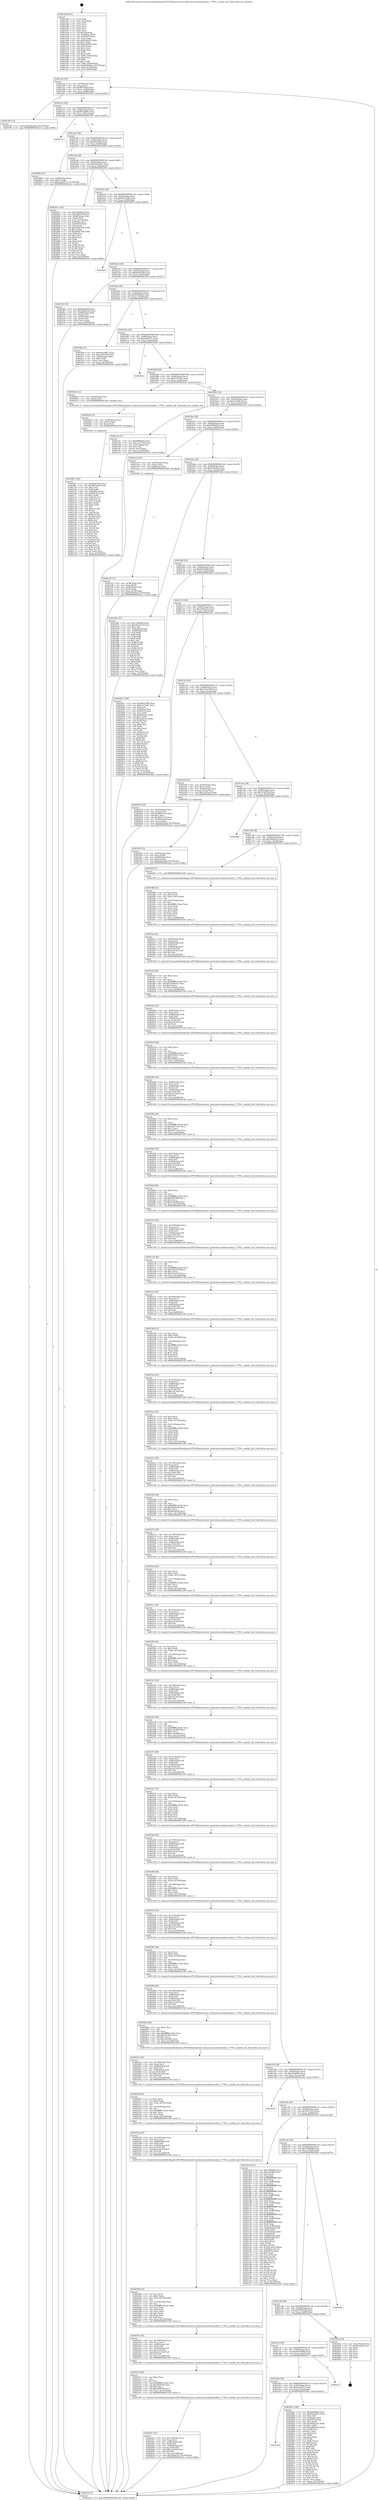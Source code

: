 digraph "0x401a40" {
  label = "0x401a40 (/mnt/c/Users/mathe/Desktop/tcc/POCII/binaries/extr_hashcatsrcmodulesmodule_17700.c_module_init_Final-ollvm.out::main(0))"
  labelloc = "t"
  node[shape=record]

  Entry [label="",width=0.3,height=0.3,shape=circle,fillcolor=black,style=filled]
  "0x401aa5" [label="{
     0x401aa5 [29]\l
     | [instrs]\l
     &nbsp;&nbsp;0x401aa5 \<+3\>: mov -0x70(%rbp),%eax\l
     &nbsp;&nbsp;0x401aa8 \<+2\>: mov %eax,%ecx\l
     &nbsp;&nbsp;0x401aaa \<+6\>: sub $0x8f4704e9,%ecx\l
     &nbsp;&nbsp;0x401ab0 \<+6\>: mov %eax,-0x84(%rbp)\l
     &nbsp;&nbsp;0x401ab6 \<+6\>: mov %ecx,-0x88(%rbp)\l
     &nbsp;&nbsp;0x401abc \<+6\>: je 0000000000402785 \<main+0xd45\>\l
  }"]
  "0x402785" [label="{
     0x402785 [12]\l
     | [instrs]\l
     &nbsp;&nbsp;0x402785 \<+7\>: movl $0x92be2fe4,-0x70(%rbp)\l
     &nbsp;&nbsp;0x40278c \<+5\>: jmp 0000000000402a3a \<main+0xffa\>\l
  }"]
  "0x401ac2" [label="{
     0x401ac2 [28]\l
     | [instrs]\l
     &nbsp;&nbsp;0x401ac2 \<+5\>: jmp 0000000000401ac7 \<main+0x87\>\l
     &nbsp;&nbsp;0x401ac7 \<+6\>: mov -0x84(%rbp),%eax\l
     &nbsp;&nbsp;0x401acd \<+5\>: sub $0x902ad807,%eax\l
     &nbsp;&nbsp;0x401ad2 \<+6\>: mov %eax,-0x8c(%rbp)\l
     &nbsp;&nbsp;0x401ad8 \<+6\>: je 0000000000402791 \<main+0xd51\>\l
  }"]
  Exit [label="",width=0.3,height=0.3,shape=circle,fillcolor=black,style=filled,peripheries=2]
  "0x402791" [label="{
     0x402791\l
  }", style=dashed]
  "0x401ade" [label="{
     0x401ade [28]\l
     | [instrs]\l
     &nbsp;&nbsp;0x401ade \<+5\>: jmp 0000000000401ae3 \<main+0xa3\>\l
     &nbsp;&nbsp;0x401ae3 \<+6\>: mov -0x84(%rbp),%eax\l
     &nbsp;&nbsp;0x401ae9 \<+5\>: sub $0x92be2fe4,%eax\l
     &nbsp;&nbsp;0x401aee \<+6\>: mov %eax,-0x90(%rbp)\l
     &nbsp;&nbsp;0x401af4 \<+6\>: je 0000000000402896 \<main+0xe56\>\l
  }"]
  "0x401d2a" [label="{
     0x401d2a\l
  }", style=dashed]
  "0x402896" [label="{
     0x402896 [22]\l
     | [instrs]\l
     &nbsp;&nbsp;0x402896 \<+4\>: mov -0x68(%rbp),%rax\l
     &nbsp;&nbsp;0x40289a \<+6\>: movl $0x0,(%rax)\l
     &nbsp;&nbsp;0x4028a0 \<+7\>: movl $0x4ea45073,-0x70(%rbp)\l
     &nbsp;&nbsp;0x4028a7 \<+5\>: jmp 0000000000402a3a \<main+0xffa\>\l
  }"]
  "0x401afa" [label="{
     0x401afa [28]\l
     | [instrs]\l
     &nbsp;&nbsp;0x401afa \<+5\>: jmp 0000000000401aff \<main+0xbf\>\l
     &nbsp;&nbsp;0x401aff \<+6\>: mov -0x84(%rbp),%eax\l
     &nbsp;&nbsp;0x401b05 \<+5\>: sub $0x95ba3b47,%eax\l
     &nbsp;&nbsp;0x401b0a \<+6\>: mov %eax,-0x94(%rbp)\l
     &nbsp;&nbsp;0x401b10 \<+6\>: je 000000000040293c \<main+0xefc\>\l
  }"]
  "0x4028ac" [label="{
     0x4028ac [144]\l
     | [instrs]\l
     &nbsp;&nbsp;0x4028ac \<+5\>: mov $0x20adf4b2,%eax\l
     &nbsp;&nbsp;0x4028b1 \<+5\>: mov $0x95ba3b47,%ecx\l
     &nbsp;&nbsp;0x4028b6 \<+2\>: mov $0x1,%dl\l
     &nbsp;&nbsp;0x4028b8 \<+7\>: mov 0x4050ac,%esi\l
     &nbsp;&nbsp;0x4028bf \<+7\>: mov 0x405070,%edi\l
     &nbsp;&nbsp;0x4028c6 \<+3\>: mov %esi,%r8d\l
     &nbsp;&nbsp;0x4028c9 \<+7\>: sub $0x58842242,%r8d\l
     &nbsp;&nbsp;0x4028d0 \<+4\>: sub $0x1,%r8d\l
     &nbsp;&nbsp;0x4028d4 \<+7\>: add $0x58842242,%r8d\l
     &nbsp;&nbsp;0x4028db \<+4\>: imul %r8d,%esi\l
     &nbsp;&nbsp;0x4028df \<+3\>: and $0x1,%esi\l
     &nbsp;&nbsp;0x4028e2 \<+3\>: cmp $0x0,%esi\l
     &nbsp;&nbsp;0x4028e5 \<+4\>: sete %r9b\l
     &nbsp;&nbsp;0x4028e9 \<+3\>: cmp $0xa,%edi\l
     &nbsp;&nbsp;0x4028ec \<+4\>: setl %r10b\l
     &nbsp;&nbsp;0x4028f0 \<+3\>: mov %r9b,%r11b\l
     &nbsp;&nbsp;0x4028f3 \<+4\>: xor $0xff,%r11b\l
     &nbsp;&nbsp;0x4028f7 \<+3\>: mov %r10b,%bl\l
     &nbsp;&nbsp;0x4028fa \<+3\>: xor $0xff,%bl\l
     &nbsp;&nbsp;0x4028fd \<+3\>: xor $0x1,%dl\l
     &nbsp;&nbsp;0x402900 \<+3\>: mov %r11b,%r14b\l
     &nbsp;&nbsp;0x402903 \<+4\>: and $0xff,%r14b\l
     &nbsp;&nbsp;0x402907 \<+3\>: and %dl,%r9b\l
     &nbsp;&nbsp;0x40290a \<+3\>: mov %bl,%r15b\l
     &nbsp;&nbsp;0x40290d \<+4\>: and $0xff,%r15b\l
     &nbsp;&nbsp;0x402911 \<+3\>: and %dl,%r10b\l
     &nbsp;&nbsp;0x402914 \<+3\>: or %r9b,%r14b\l
     &nbsp;&nbsp;0x402917 \<+3\>: or %r10b,%r15b\l
     &nbsp;&nbsp;0x40291a \<+3\>: xor %r15b,%r14b\l
     &nbsp;&nbsp;0x40291d \<+3\>: or %bl,%r11b\l
     &nbsp;&nbsp;0x402920 \<+4\>: xor $0xff,%r11b\l
     &nbsp;&nbsp;0x402924 \<+3\>: or $0x1,%dl\l
     &nbsp;&nbsp;0x402927 \<+3\>: and %dl,%r11b\l
     &nbsp;&nbsp;0x40292a \<+3\>: or %r11b,%r14b\l
     &nbsp;&nbsp;0x40292d \<+4\>: test $0x1,%r14b\l
     &nbsp;&nbsp;0x402931 \<+3\>: cmovne %ecx,%eax\l
     &nbsp;&nbsp;0x402934 \<+3\>: mov %eax,-0x70(%rbp)\l
     &nbsp;&nbsp;0x402937 \<+5\>: jmp 0000000000402a3a \<main+0xffa\>\l
  }"]
  "0x40293c" [label="{
     0x40293c [102]\l
     | [instrs]\l
     &nbsp;&nbsp;0x40293c \<+5\>: mov $0x20adf4b2,%eax\l
     &nbsp;&nbsp;0x402941 \<+5\>: mov $0x3992539f,%ecx\l
     &nbsp;&nbsp;0x402946 \<+4\>: mov -0x68(%rbp),%rdx\l
     &nbsp;&nbsp;0x40294a \<+2\>: mov (%rdx),%esi\l
     &nbsp;&nbsp;0x40294c \<+3\>: mov %esi,-0x2c(%rbp)\l
     &nbsp;&nbsp;0x40294f \<+7\>: mov 0x4050ac,%esi\l
     &nbsp;&nbsp;0x402956 \<+7\>: mov 0x405070,%edi\l
     &nbsp;&nbsp;0x40295d \<+3\>: mov %esi,%r8d\l
     &nbsp;&nbsp;0x402960 \<+7\>: add $0x284dc794,%r8d\l
     &nbsp;&nbsp;0x402967 \<+4\>: sub $0x1,%r8d\l
     &nbsp;&nbsp;0x40296b \<+7\>: sub $0x284dc794,%r8d\l
     &nbsp;&nbsp;0x402972 \<+4\>: imul %r8d,%esi\l
     &nbsp;&nbsp;0x402976 \<+3\>: and $0x1,%esi\l
     &nbsp;&nbsp;0x402979 \<+3\>: cmp $0x0,%esi\l
     &nbsp;&nbsp;0x40297c \<+4\>: sete %r9b\l
     &nbsp;&nbsp;0x402980 \<+3\>: cmp $0xa,%edi\l
     &nbsp;&nbsp;0x402983 \<+4\>: setl %r10b\l
     &nbsp;&nbsp;0x402987 \<+3\>: mov %r9b,%r11b\l
     &nbsp;&nbsp;0x40298a \<+3\>: and %r10b,%r11b\l
     &nbsp;&nbsp;0x40298d \<+3\>: xor %r10b,%r9b\l
     &nbsp;&nbsp;0x402990 \<+3\>: or %r9b,%r11b\l
     &nbsp;&nbsp;0x402993 \<+4\>: test $0x1,%r11b\l
     &nbsp;&nbsp;0x402997 \<+3\>: cmovne %ecx,%eax\l
     &nbsp;&nbsp;0x40299a \<+3\>: mov %eax,-0x70(%rbp)\l
     &nbsp;&nbsp;0x40299d \<+5\>: jmp 0000000000402a3a \<main+0xffa\>\l
  }"]
  "0x401b16" [label="{
     0x401b16 [28]\l
     | [instrs]\l
     &nbsp;&nbsp;0x401b16 \<+5\>: jmp 0000000000401b1b \<main+0xdb\>\l
     &nbsp;&nbsp;0x401b1b \<+6\>: mov -0x84(%rbp),%eax\l
     &nbsp;&nbsp;0x401b21 \<+5\>: sub $0x98ed7d9b,%eax\l
     &nbsp;&nbsp;0x401b26 \<+6\>: mov %eax,-0x98(%rbp)\l
     &nbsp;&nbsp;0x401b2c \<+6\>: je 00000000004029f0 \<main+0xfb0\>\l
  }"]
  "0x401d0e" [label="{
     0x401d0e [28]\l
     | [instrs]\l
     &nbsp;&nbsp;0x401d0e \<+5\>: jmp 0000000000401d13 \<main+0x2d3\>\l
     &nbsp;&nbsp;0x401d13 \<+6\>: mov -0x84(%rbp),%eax\l
     &nbsp;&nbsp;0x401d19 \<+5\>: sub $0x4ea45073,%eax\l
     &nbsp;&nbsp;0x401d1e \<+6\>: mov %eax,-0xe0(%rbp)\l
     &nbsp;&nbsp;0x401d24 \<+6\>: je 00000000004028ac \<main+0xe6c\>\l
  }"]
  "0x4029f0" [label="{
     0x4029f0\l
  }", style=dashed]
  "0x401b32" [label="{
     0x401b32 [28]\l
     | [instrs]\l
     &nbsp;&nbsp;0x401b32 \<+5\>: jmp 0000000000401b37 \<main+0xf7\>\l
     &nbsp;&nbsp;0x401b37 \<+6\>: mov -0x84(%rbp),%eax\l
     &nbsp;&nbsp;0x401b3d \<+5\>: sub $0x9ab25eb9,%eax\l
     &nbsp;&nbsp;0x401b42 \<+6\>: mov %eax,-0x9c(%rbp)\l
     &nbsp;&nbsp;0x401b48 \<+6\>: je 0000000000401f62 \<main+0x522\>\l
  }"]
  "0x402a17" [label="{
     0x402a17\l
  }", style=dashed]
  "0x401f62" [label="{
     0x401f62 [33]\l
     | [instrs]\l
     &nbsp;&nbsp;0x401f62 \<+5\>: mov $0xfda4a9b0,%eax\l
     &nbsp;&nbsp;0x401f67 \<+5\>: mov $0x20440e26,%ecx\l
     &nbsp;&nbsp;0x401f6c \<+4\>: mov -0x40(%rbp),%rdx\l
     &nbsp;&nbsp;0x401f70 \<+2\>: mov (%rdx),%esi\l
     &nbsp;&nbsp;0x401f72 \<+4\>: mov -0x50(%rbp),%rdx\l
     &nbsp;&nbsp;0x401f76 \<+2\>: cmp (%rdx),%esi\l
     &nbsp;&nbsp;0x401f78 \<+3\>: cmovl %ecx,%eax\l
     &nbsp;&nbsp;0x401f7b \<+3\>: mov %eax,-0x70(%rbp)\l
     &nbsp;&nbsp;0x401f7e \<+5\>: jmp 0000000000402a3a \<main+0xffa\>\l
  }"]
  "0x401b4e" [label="{
     0x401b4e [28]\l
     | [instrs]\l
     &nbsp;&nbsp;0x401b4e \<+5\>: jmp 0000000000401b53 \<main+0x113\>\l
     &nbsp;&nbsp;0x401b53 \<+6\>: mov -0x84(%rbp),%eax\l
     &nbsp;&nbsp;0x401b59 \<+5\>: sub $0x9c904beb,%eax\l
     &nbsp;&nbsp;0x401b5e \<+6\>: mov %eax,-0xa0(%rbp)\l
     &nbsp;&nbsp;0x401b64 \<+6\>: je 0000000000401f0d \<main+0x4cd\>\l
  }"]
  "0x401cf2" [label="{
     0x401cf2 [28]\l
     | [instrs]\l
     &nbsp;&nbsp;0x401cf2 \<+5\>: jmp 0000000000401cf7 \<main+0x2b7\>\l
     &nbsp;&nbsp;0x401cf7 \<+6\>: mov -0x84(%rbp),%eax\l
     &nbsp;&nbsp;0x401cfd \<+5\>: sub $0x4a43580d,%eax\l
     &nbsp;&nbsp;0x401d02 \<+6\>: mov %eax,-0xdc(%rbp)\l
     &nbsp;&nbsp;0x401d08 \<+6\>: je 0000000000402a17 \<main+0xfd7\>\l
  }"]
  "0x401f0d" [label="{
     0x401f0d [27]\l
     | [instrs]\l
     &nbsp;&nbsp;0x401f0d \<+5\>: mov $0x902ad807,%eax\l
     &nbsp;&nbsp;0x401f12 \<+5\>: mov $0x1e01e550,%ecx\l
     &nbsp;&nbsp;0x401f17 \<+3\>: mov -0x30(%rbp),%edx\l
     &nbsp;&nbsp;0x401f1a \<+3\>: cmp $0x0,%edx\l
     &nbsp;&nbsp;0x401f1d \<+3\>: cmove %ecx,%eax\l
     &nbsp;&nbsp;0x401f20 \<+3\>: mov %eax,-0x70(%rbp)\l
     &nbsp;&nbsp;0x401f23 \<+5\>: jmp 0000000000402a3a \<main+0xffa\>\l
  }"]
  "0x401b6a" [label="{
     0x401b6a [28]\l
     | [instrs]\l
     &nbsp;&nbsp;0x401b6a \<+5\>: jmp 0000000000401b6f \<main+0x12f\>\l
     &nbsp;&nbsp;0x401b6f \<+6\>: mov -0x84(%rbp),%eax\l
     &nbsp;&nbsp;0x401b75 \<+5\>: sub $0xaf920d71,%eax\l
     &nbsp;&nbsp;0x401b7a \<+6\>: mov %eax,-0xa4(%rbp)\l
     &nbsp;&nbsp;0x401b80 \<+6\>: je 000000000040282d \<main+0xded\>\l
  }"]
  "0x4029a2" [label="{
     0x4029a2 [18]\l
     | [instrs]\l
     &nbsp;&nbsp;0x4029a2 \<+3\>: mov -0x2c(%rbp),%eax\l
     &nbsp;&nbsp;0x4029a5 \<+4\>: lea -0x28(%rbp),%rsp\l
     &nbsp;&nbsp;0x4029a9 \<+1\>: pop %rbx\l
     &nbsp;&nbsp;0x4029aa \<+2\>: pop %r12\l
     &nbsp;&nbsp;0x4029ac \<+2\>: pop %r13\l
     &nbsp;&nbsp;0x4029ae \<+2\>: pop %r14\l
     &nbsp;&nbsp;0x4029b0 \<+2\>: pop %r15\l
     &nbsp;&nbsp;0x4029b2 \<+1\>: pop %rbp\l
     &nbsp;&nbsp;0x4029b3 \<+1\>: ret\l
  }"]
  "0x40282d" [label="{
     0x40282d\l
  }", style=dashed]
  "0x401b86" [label="{
     0x401b86 [28]\l
     | [instrs]\l
     &nbsp;&nbsp;0x401b86 \<+5\>: jmp 0000000000401b8b \<main+0x14b\>\l
     &nbsp;&nbsp;0x401b8b \<+6\>: mov -0x84(%rbp),%eax\l
     &nbsp;&nbsp;0x401b91 \<+5\>: sub $0xbc573e01,%eax\l
     &nbsp;&nbsp;0x401b96 \<+6\>: mov %eax,-0xa8(%rbp)\l
     &nbsp;&nbsp;0x401b9c \<+6\>: je 00000000004026dc \<main+0xc9c\>\l
  }"]
  "0x401cd6" [label="{
     0x401cd6 [28]\l
     | [instrs]\l
     &nbsp;&nbsp;0x401cd6 \<+5\>: jmp 0000000000401cdb \<main+0x29b\>\l
     &nbsp;&nbsp;0x401cdb \<+6\>: mov -0x84(%rbp),%eax\l
     &nbsp;&nbsp;0x401ce1 \<+5\>: sub $0x3992539f,%eax\l
     &nbsp;&nbsp;0x401ce6 \<+6\>: mov %eax,-0xd8(%rbp)\l
     &nbsp;&nbsp;0x401cec \<+6\>: je 00000000004029a2 \<main+0xf62\>\l
  }"]
  "0x4026dc" [label="{
     0x4026dc [12]\l
     | [instrs]\l
     &nbsp;&nbsp;0x4026dc \<+4\>: mov -0x48(%rbp),%rax\l
     &nbsp;&nbsp;0x4026e0 \<+3\>: mov (%rax),%rdi\l
     &nbsp;&nbsp;0x4026e3 \<+5\>: call 00000000004015a0 \<module_init\>\l
     | [calls]\l
     &nbsp;&nbsp;0x4015a0 \{1\} (/mnt/c/Users/mathe/Desktop/tcc/POCII/binaries/extr_hashcatsrcmodulesmodule_17700.c_module_init_Final-ollvm.out::module_init)\l
  }"]
  "0x401ba2" [label="{
     0x401ba2 [28]\l
     | [instrs]\l
     &nbsp;&nbsp;0x401ba2 \<+5\>: jmp 0000000000401ba7 \<main+0x167\>\l
     &nbsp;&nbsp;0x401ba7 \<+6\>: mov -0x84(%rbp),%eax\l
     &nbsp;&nbsp;0x401bad \<+5\>: sub $0xcd3cffb2,%eax\l
     &nbsp;&nbsp;0x401bb2 \<+6\>: mov %eax,-0xac(%rbp)\l
     &nbsp;&nbsp;0x401bb8 \<+6\>: je 0000000000401eac \<main+0x46c\>\l
  }"]
  "0x4029b4" [label="{
     0x4029b4\l
  }", style=dashed]
  "0x401eac" [label="{
     0x401eac [27]\l
     | [instrs]\l
     &nbsp;&nbsp;0x401eac \<+5\>: mov $0xd969fa43,%eax\l
     &nbsp;&nbsp;0x401eb1 \<+5\>: mov $0x7e137cd0,%ecx\l
     &nbsp;&nbsp;0x401eb6 \<+3\>: mov -0x31(%rbp),%dl\l
     &nbsp;&nbsp;0x401eb9 \<+3\>: test $0x1,%dl\l
     &nbsp;&nbsp;0x401ebc \<+3\>: cmovne %ecx,%eax\l
     &nbsp;&nbsp;0x401ebf \<+3\>: mov %eax,-0x70(%rbp)\l
     &nbsp;&nbsp;0x401ec2 \<+5\>: jmp 0000000000402a3a \<main+0xffa\>\l
  }"]
  "0x401bbe" [label="{
     0x401bbe [28]\l
     | [instrs]\l
     &nbsp;&nbsp;0x401bbe \<+5\>: jmp 0000000000401bc3 \<main+0x183\>\l
     &nbsp;&nbsp;0x401bc3 \<+6\>: mov -0x84(%rbp),%eax\l
     &nbsp;&nbsp;0x401bc9 \<+5\>: sub $0xd969fa43,%eax\l
     &nbsp;&nbsp;0x401bce \<+6\>: mov %eax,-0xb0(%rbp)\l
     &nbsp;&nbsp;0x401bd4 \<+6\>: je 0000000000401ee2 \<main+0x4a2\>\l
  }"]
  "0x4026f7" [label="{
     0x4026f7 [142]\l
     | [instrs]\l
     &nbsp;&nbsp;0x4026f7 \<+5\>: mov $0x98ed7d9b,%ecx\l
     &nbsp;&nbsp;0x4026fc \<+5\>: mov $0x8f4704e9,%edx\l
     &nbsp;&nbsp;0x402701 \<+3\>: mov $0x1,%sil\l
     &nbsp;&nbsp;0x402704 \<+3\>: xor %r8d,%r8d\l
     &nbsp;&nbsp;0x402707 \<+8\>: mov 0x4050ac,%r9d\l
     &nbsp;&nbsp;0x40270f \<+8\>: mov 0x405070,%r10d\l
     &nbsp;&nbsp;0x402717 \<+4\>: sub $0x1,%r8d\l
     &nbsp;&nbsp;0x40271b \<+3\>: mov %r9d,%r11d\l
     &nbsp;&nbsp;0x40271e \<+3\>: add %r8d,%r11d\l
     &nbsp;&nbsp;0x402721 \<+4\>: imul %r11d,%r9d\l
     &nbsp;&nbsp;0x402725 \<+4\>: and $0x1,%r9d\l
     &nbsp;&nbsp;0x402729 \<+4\>: cmp $0x0,%r9d\l
     &nbsp;&nbsp;0x40272d \<+3\>: sete %bl\l
     &nbsp;&nbsp;0x402730 \<+4\>: cmp $0xa,%r10d\l
     &nbsp;&nbsp;0x402734 \<+4\>: setl %r14b\l
     &nbsp;&nbsp;0x402738 \<+3\>: mov %bl,%r15b\l
     &nbsp;&nbsp;0x40273b \<+4\>: xor $0xff,%r15b\l
     &nbsp;&nbsp;0x40273f \<+3\>: mov %r14b,%r12b\l
     &nbsp;&nbsp;0x402742 \<+4\>: xor $0xff,%r12b\l
     &nbsp;&nbsp;0x402746 \<+4\>: xor $0x0,%sil\l
     &nbsp;&nbsp;0x40274a \<+3\>: mov %r15b,%r13b\l
     &nbsp;&nbsp;0x40274d \<+4\>: and $0x0,%r13b\l
     &nbsp;&nbsp;0x402751 \<+3\>: and %sil,%bl\l
     &nbsp;&nbsp;0x402754 \<+3\>: mov %r12b,%al\l
     &nbsp;&nbsp;0x402757 \<+2\>: and $0x0,%al\l
     &nbsp;&nbsp;0x402759 \<+3\>: and %sil,%r14b\l
     &nbsp;&nbsp;0x40275c \<+3\>: or %bl,%r13b\l
     &nbsp;&nbsp;0x40275f \<+3\>: or %r14b,%al\l
     &nbsp;&nbsp;0x402762 \<+3\>: xor %al,%r13b\l
     &nbsp;&nbsp;0x402765 \<+3\>: or %r12b,%r15b\l
     &nbsp;&nbsp;0x402768 \<+4\>: xor $0xff,%r15b\l
     &nbsp;&nbsp;0x40276c \<+4\>: or $0x0,%sil\l
     &nbsp;&nbsp;0x402770 \<+3\>: and %sil,%r15b\l
     &nbsp;&nbsp;0x402773 \<+3\>: or %r15b,%r13b\l
     &nbsp;&nbsp;0x402776 \<+4\>: test $0x1,%r13b\l
     &nbsp;&nbsp;0x40277a \<+3\>: cmovne %edx,%ecx\l
     &nbsp;&nbsp;0x40277d \<+3\>: mov %ecx,-0x70(%rbp)\l
     &nbsp;&nbsp;0x402780 \<+5\>: jmp 0000000000402a3a \<main+0xffa\>\l
  }"]
  "0x401ee2" [label="{
     0x401ee2 [16]\l
     | [instrs]\l
     &nbsp;&nbsp;0x401ee2 \<+4\>: mov -0x60(%rbp),%rax\l
     &nbsp;&nbsp;0x401ee6 \<+3\>: mov (%rax),%rax\l
     &nbsp;&nbsp;0x401ee9 \<+4\>: mov 0x8(%rax),%rdi\l
     &nbsp;&nbsp;0x401eed \<+5\>: call 0000000000401060 \<atoi@plt\>\l
     | [calls]\l
     &nbsp;&nbsp;0x401060 \{1\} (unknown)\l
  }"]
  "0x401bda" [label="{
     0x401bda [28]\l
     | [instrs]\l
     &nbsp;&nbsp;0x401bda \<+5\>: jmp 0000000000401bdf \<main+0x19f\>\l
     &nbsp;&nbsp;0x401bdf \<+6\>: mov -0x84(%rbp),%eax\l
     &nbsp;&nbsp;0x401be5 \<+5\>: sub $0xfc00e4c4,%eax\l
     &nbsp;&nbsp;0x401bea \<+6\>: mov %eax,-0xb4(%rbp)\l
     &nbsp;&nbsp;0x401bf0 \<+6\>: je 0000000000401d6c \<main+0x32c\>\l
  }"]
  "0x4026e8" [label="{
     0x4026e8 [15]\l
     | [instrs]\l
     &nbsp;&nbsp;0x4026e8 \<+4\>: mov -0x48(%rbp),%rax\l
     &nbsp;&nbsp;0x4026ec \<+3\>: mov (%rax),%rax\l
     &nbsp;&nbsp;0x4026ef \<+3\>: mov %rax,%rdi\l
     &nbsp;&nbsp;0x4026f2 \<+5\>: call 0000000000401030 \<free@plt\>\l
     | [calls]\l
     &nbsp;&nbsp;0x401030 \{1\} (unknown)\l
  }"]
  "0x401d6c" [label="{
     0x401d6c [97]\l
     | [instrs]\l
     &nbsp;&nbsp;0x401d6c \<+5\>: mov $0x33fd0b96,%eax\l
     &nbsp;&nbsp;0x401d71 \<+5\>: mov $0x303c527b,%ecx\l
     &nbsp;&nbsp;0x401d76 \<+2\>: mov $0x1,%dl\l
     &nbsp;&nbsp;0x401d78 \<+4\>: mov -0x6a(%rbp),%sil\l
     &nbsp;&nbsp;0x401d7c \<+4\>: mov -0x69(%rbp),%dil\l
     &nbsp;&nbsp;0x401d80 \<+3\>: mov %sil,%r8b\l
     &nbsp;&nbsp;0x401d83 \<+4\>: xor $0xff,%r8b\l
     &nbsp;&nbsp;0x401d87 \<+3\>: mov %dil,%r9b\l
     &nbsp;&nbsp;0x401d8a \<+4\>: xor $0xff,%r9b\l
     &nbsp;&nbsp;0x401d8e \<+3\>: xor $0x1,%dl\l
     &nbsp;&nbsp;0x401d91 \<+3\>: mov %r8b,%r10b\l
     &nbsp;&nbsp;0x401d94 \<+4\>: and $0xff,%r10b\l
     &nbsp;&nbsp;0x401d98 \<+3\>: and %dl,%sil\l
     &nbsp;&nbsp;0x401d9b \<+3\>: mov %r9b,%r11b\l
     &nbsp;&nbsp;0x401d9e \<+4\>: and $0xff,%r11b\l
     &nbsp;&nbsp;0x401da2 \<+3\>: and %dl,%dil\l
     &nbsp;&nbsp;0x401da5 \<+3\>: or %sil,%r10b\l
     &nbsp;&nbsp;0x401da8 \<+3\>: or %dil,%r11b\l
     &nbsp;&nbsp;0x401dab \<+3\>: xor %r11b,%r10b\l
     &nbsp;&nbsp;0x401dae \<+3\>: or %r9b,%r8b\l
     &nbsp;&nbsp;0x401db1 \<+4\>: xor $0xff,%r8b\l
     &nbsp;&nbsp;0x401db5 \<+3\>: or $0x1,%dl\l
     &nbsp;&nbsp;0x401db8 \<+3\>: and %dl,%r8b\l
     &nbsp;&nbsp;0x401dbb \<+3\>: or %r8b,%r10b\l
     &nbsp;&nbsp;0x401dbe \<+4\>: test $0x1,%r10b\l
     &nbsp;&nbsp;0x401dc2 \<+3\>: cmovne %ecx,%eax\l
     &nbsp;&nbsp;0x401dc5 \<+3\>: mov %eax,-0x70(%rbp)\l
     &nbsp;&nbsp;0x401dc8 \<+5\>: jmp 0000000000402a3a \<main+0xffa\>\l
  }"]
  "0x401bf6" [label="{
     0x401bf6 [28]\l
     | [instrs]\l
     &nbsp;&nbsp;0x401bf6 \<+5\>: jmp 0000000000401bfb \<main+0x1bb\>\l
     &nbsp;&nbsp;0x401bfb \<+6\>: mov -0x84(%rbp),%eax\l
     &nbsp;&nbsp;0x401c01 \<+5\>: sub $0xfda4a9b0,%eax\l
     &nbsp;&nbsp;0x401c06 \<+6\>: mov %eax,-0xb8(%rbp)\l
     &nbsp;&nbsp;0x401c0c \<+6\>: je 000000000040264c \<main+0xc0c\>\l
  }"]
  "0x402a3a" [label="{
     0x402a3a [5]\l
     | [instrs]\l
     &nbsp;&nbsp;0x402a3a \<+5\>: jmp 0000000000401aa5 \<main+0x65\>\l
  }"]
  "0x401a40" [label="{
     0x401a40 [101]\l
     | [instrs]\l
     &nbsp;&nbsp;0x401a40 \<+1\>: push %rbp\l
     &nbsp;&nbsp;0x401a41 \<+3\>: mov %rsp,%rbp\l
     &nbsp;&nbsp;0x401a44 \<+2\>: push %r15\l
     &nbsp;&nbsp;0x401a46 \<+2\>: push %r14\l
     &nbsp;&nbsp;0x401a48 \<+2\>: push %r13\l
     &nbsp;&nbsp;0x401a4a \<+2\>: push %r12\l
     &nbsp;&nbsp;0x401a4c \<+1\>: push %rbx\l
     &nbsp;&nbsp;0x401a4d \<+7\>: sub $0x148,%rsp\l
     &nbsp;&nbsp;0x401a54 \<+7\>: mov 0x4050ac,%eax\l
     &nbsp;&nbsp;0x401a5b \<+7\>: mov 0x405070,%ecx\l
     &nbsp;&nbsp;0x401a62 \<+2\>: mov %eax,%edx\l
     &nbsp;&nbsp;0x401a64 \<+6\>: sub $0xb3ddf16,%edx\l
     &nbsp;&nbsp;0x401a6a \<+3\>: sub $0x1,%edx\l
     &nbsp;&nbsp;0x401a6d \<+6\>: add $0xb3ddf16,%edx\l
     &nbsp;&nbsp;0x401a73 \<+3\>: imul %edx,%eax\l
     &nbsp;&nbsp;0x401a76 \<+3\>: and $0x1,%eax\l
     &nbsp;&nbsp;0x401a79 \<+3\>: cmp $0x0,%eax\l
     &nbsp;&nbsp;0x401a7c \<+4\>: sete %r8b\l
     &nbsp;&nbsp;0x401a80 \<+4\>: and $0x1,%r8b\l
     &nbsp;&nbsp;0x401a84 \<+4\>: mov %r8b,-0x6a(%rbp)\l
     &nbsp;&nbsp;0x401a88 \<+3\>: cmp $0xa,%ecx\l
     &nbsp;&nbsp;0x401a8b \<+4\>: setl %r8b\l
     &nbsp;&nbsp;0x401a8f \<+4\>: and $0x1,%r8b\l
     &nbsp;&nbsp;0x401a93 \<+4\>: mov %r8b,-0x69(%rbp)\l
     &nbsp;&nbsp;0x401a97 \<+7\>: movl $0xfc00e4c4,-0x70(%rbp)\l
     &nbsp;&nbsp;0x401a9e \<+3\>: mov %edi,-0x74(%rbp)\l
     &nbsp;&nbsp;0x401aa1 \<+4\>: mov %rsi,-0x80(%rbp)\l
  }"]
  "0x4025f1" [label="{
     0x4025f1 [52]\l
     | [instrs]\l
     &nbsp;&nbsp;0x4025f1 \<+6\>: mov -0x15c(%rbp),%ecx\l
     &nbsp;&nbsp;0x4025f7 \<+3\>: imul %eax,%ecx\l
     &nbsp;&nbsp;0x4025fa \<+4\>: mov -0x48(%rbp),%r8\l
     &nbsp;&nbsp;0x4025fe \<+3\>: mov (%r8),%r8\l
     &nbsp;&nbsp;0x402601 \<+4\>: mov -0x40(%rbp),%r9\l
     &nbsp;&nbsp;0x402605 \<+3\>: movslq (%r9),%r9\l
     &nbsp;&nbsp;0x402608 \<+7\>: imul $0x1e0,%r9,%r9\l
     &nbsp;&nbsp;0x40260f \<+3\>: add %r9,%r8\l
     &nbsp;&nbsp;0x402612 \<+7\>: mov %ecx,0x1d8(%r8)\l
     &nbsp;&nbsp;0x402619 \<+7\>: movl $0x164ab322,-0x70(%rbp)\l
     &nbsp;&nbsp;0x402620 \<+5\>: jmp 0000000000402a3a \<main+0xffa\>\l
  }"]
  "0x40264c" [label="{
     0x40264c [144]\l
     | [instrs]\l
     &nbsp;&nbsp;0x40264c \<+5\>: mov $0x98ed7d9b,%eax\l
     &nbsp;&nbsp;0x402651 \<+5\>: mov $0xbc573e01,%ecx\l
     &nbsp;&nbsp;0x402656 \<+2\>: mov $0x1,%dl\l
     &nbsp;&nbsp;0x402658 \<+7\>: mov 0x4050ac,%esi\l
     &nbsp;&nbsp;0x40265f \<+7\>: mov 0x405070,%edi\l
     &nbsp;&nbsp;0x402666 \<+3\>: mov %esi,%r8d\l
     &nbsp;&nbsp;0x402669 \<+7\>: add $0xd2a9cac,%r8d\l
     &nbsp;&nbsp;0x402670 \<+4\>: sub $0x1,%r8d\l
     &nbsp;&nbsp;0x402674 \<+7\>: sub $0xd2a9cac,%r8d\l
     &nbsp;&nbsp;0x40267b \<+4\>: imul %r8d,%esi\l
     &nbsp;&nbsp;0x40267f \<+3\>: and $0x1,%esi\l
     &nbsp;&nbsp;0x402682 \<+3\>: cmp $0x0,%esi\l
     &nbsp;&nbsp;0x402685 \<+4\>: sete %r9b\l
     &nbsp;&nbsp;0x402689 \<+3\>: cmp $0xa,%edi\l
     &nbsp;&nbsp;0x40268c \<+4\>: setl %r10b\l
     &nbsp;&nbsp;0x402690 \<+3\>: mov %r9b,%r11b\l
     &nbsp;&nbsp;0x402693 \<+4\>: xor $0xff,%r11b\l
     &nbsp;&nbsp;0x402697 \<+3\>: mov %r10b,%bl\l
     &nbsp;&nbsp;0x40269a \<+3\>: xor $0xff,%bl\l
     &nbsp;&nbsp;0x40269d \<+3\>: xor $0x0,%dl\l
     &nbsp;&nbsp;0x4026a0 \<+3\>: mov %r11b,%r14b\l
     &nbsp;&nbsp;0x4026a3 \<+4\>: and $0x0,%r14b\l
     &nbsp;&nbsp;0x4026a7 \<+3\>: and %dl,%r9b\l
     &nbsp;&nbsp;0x4026aa \<+3\>: mov %bl,%r15b\l
     &nbsp;&nbsp;0x4026ad \<+4\>: and $0x0,%r15b\l
     &nbsp;&nbsp;0x4026b1 \<+3\>: and %dl,%r10b\l
     &nbsp;&nbsp;0x4026b4 \<+3\>: or %r9b,%r14b\l
     &nbsp;&nbsp;0x4026b7 \<+3\>: or %r10b,%r15b\l
     &nbsp;&nbsp;0x4026ba \<+3\>: xor %r15b,%r14b\l
     &nbsp;&nbsp;0x4026bd \<+3\>: or %bl,%r11b\l
     &nbsp;&nbsp;0x4026c0 \<+4\>: xor $0xff,%r11b\l
     &nbsp;&nbsp;0x4026c4 \<+3\>: or $0x0,%dl\l
     &nbsp;&nbsp;0x4026c7 \<+3\>: and %dl,%r11b\l
     &nbsp;&nbsp;0x4026ca \<+3\>: or %r11b,%r14b\l
     &nbsp;&nbsp;0x4026cd \<+4\>: test $0x1,%r14b\l
     &nbsp;&nbsp;0x4026d1 \<+3\>: cmovne %ecx,%eax\l
     &nbsp;&nbsp;0x4026d4 \<+3\>: mov %eax,-0x70(%rbp)\l
     &nbsp;&nbsp;0x4026d7 \<+5\>: jmp 0000000000402a3a \<main+0xffa\>\l
  }"]
  "0x401c12" [label="{
     0x401c12 [28]\l
     | [instrs]\l
     &nbsp;&nbsp;0x401c12 \<+5\>: jmp 0000000000401c17 \<main+0x1d7\>\l
     &nbsp;&nbsp;0x401c17 \<+6\>: mov -0x84(%rbp),%eax\l
     &nbsp;&nbsp;0x401c1d \<+5\>: sub $0x164ab322,%eax\l
     &nbsp;&nbsp;0x401c22 \<+6\>: mov %eax,-0xbc(%rbp)\l
     &nbsp;&nbsp;0x401c28 \<+6\>: je 0000000000402625 \<main+0xbe5\>\l
  }"]
  "0x4025c9" [label="{
     0x4025c9 [40]\l
     | [instrs]\l
     &nbsp;&nbsp;0x4025c9 \<+5\>: mov $0x2,%ecx\l
     &nbsp;&nbsp;0x4025ce \<+1\>: cltd\l
     &nbsp;&nbsp;0x4025cf \<+2\>: idiv %ecx\l
     &nbsp;&nbsp;0x4025d1 \<+6\>: imul $0xfffffffe,%edx,%ecx\l
     &nbsp;&nbsp;0x4025d7 \<+6\>: sub $0xdf5b67fb,%ecx\l
     &nbsp;&nbsp;0x4025dd \<+3\>: add $0x1,%ecx\l
     &nbsp;&nbsp;0x4025e0 \<+6\>: add $0xdf5b67fb,%ecx\l
     &nbsp;&nbsp;0x4025e6 \<+6\>: mov %ecx,-0x15c(%rbp)\l
     &nbsp;&nbsp;0x4025ec \<+5\>: call 0000000000401160 \<next_i\>\l
     | [calls]\l
     &nbsp;&nbsp;0x401160 \{1\} (/mnt/c/Users/mathe/Desktop/tcc/POCII/binaries/extr_hashcatsrcmodulesmodule_17700.c_module_init_Final-ollvm.out::next_i)\l
  }"]
  "0x402625" [label="{
     0x402625 [39]\l
     | [instrs]\l
     &nbsp;&nbsp;0x402625 \<+4\>: mov -0x40(%rbp),%rax\l
     &nbsp;&nbsp;0x402629 \<+2\>: mov (%rax),%ecx\l
     &nbsp;&nbsp;0x40262b \<+6\>: add $0x9853c1a0,%ecx\l
     &nbsp;&nbsp;0x402631 \<+3\>: add $0x1,%ecx\l
     &nbsp;&nbsp;0x402634 \<+6\>: sub $0x9853c1a0,%ecx\l
     &nbsp;&nbsp;0x40263a \<+4\>: mov -0x40(%rbp),%rax\l
     &nbsp;&nbsp;0x40263e \<+2\>: mov %ecx,(%rax)\l
     &nbsp;&nbsp;0x402640 \<+7\>: movl $0x9ab25eb9,-0x70(%rbp)\l
     &nbsp;&nbsp;0x402647 \<+5\>: jmp 0000000000402a3a \<main+0xffa\>\l
  }"]
  "0x401c2e" [label="{
     0x401c2e [28]\l
     | [instrs]\l
     &nbsp;&nbsp;0x401c2e \<+5\>: jmp 0000000000401c33 \<main+0x1f3\>\l
     &nbsp;&nbsp;0x401c33 \<+6\>: mov -0x84(%rbp),%eax\l
     &nbsp;&nbsp;0x401c39 \<+5\>: sub $0x1e01e550,%eax\l
     &nbsp;&nbsp;0x401c3e \<+6\>: mov %eax,-0xc0(%rbp)\l
     &nbsp;&nbsp;0x401c44 \<+6\>: je 0000000000401f28 \<main+0x4e8\>\l
  }"]
  "0x40259c" [label="{
     0x40259c [45]\l
     | [instrs]\l
     &nbsp;&nbsp;0x40259c \<+6\>: mov -0x158(%rbp),%ecx\l
     &nbsp;&nbsp;0x4025a2 \<+3\>: imul %eax,%ecx\l
     &nbsp;&nbsp;0x4025a5 \<+4\>: mov -0x48(%rbp),%r8\l
     &nbsp;&nbsp;0x4025a9 \<+3\>: mov (%r8),%r8\l
     &nbsp;&nbsp;0x4025ac \<+4\>: mov -0x40(%rbp),%r9\l
     &nbsp;&nbsp;0x4025b0 \<+3\>: movslq (%r9),%r9\l
     &nbsp;&nbsp;0x4025b3 \<+7\>: imul $0x1e0,%r9,%r9\l
     &nbsp;&nbsp;0x4025ba \<+3\>: add %r9,%r8\l
     &nbsp;&nbsp;0x4025bd \<+7\>: mov %ecx,0x1d4(%r8)\l
     &nbsp;&nbsp;0x4025c4 \<+5\>: call 0000000000401160 \<next_i\>\l
     | [calls]\l
     &nbsp;&nbsp;0x401160 \{1\} (/mnt/c/Users/mathe/Desktop/tcc/POCII/binaries/extr_hashcatsrcmodulesmodule_17700.c_module_init_Final-ollvm.out::next_i)\l
  }"]
  "0x401f28" [label="{
     0x401f28 [29]\l
     | [instrs]\l
     &nbsp;&nbsp;0x401f28 \<+4\>: mov -0x50(%rbp),%rax\l
     &nbsp;&nbsp;0x401f2c \<+6\>: movl $0x1,(%rax)\l
     &nbsp;&nbsp;0x401f32 \<+4\>: mov -0x50(%rbp),%rax\l
     &nbsp;&nbsp;0x401f36 \<+3\>: movslq (%rax),%rax\l
     &nbsp;&nbsp;0x401f39 \<+7\>: imul $0x1e0,%rax,%rdi\l
     &nbsp;&nbsp;0x401f40 \<+5\>: call 0000000000401050 \<malloc@plt\>\l
     | [calls]\l
     &nbsp;&nbsp;0x401050 \{1\} (unknown)\l
  }"]
  "0x401c4a" [label="{
     0x401c4a [28]\l
     | [instrs]\l
     &nbsp;&nbsp;0x401c4a \<+5\>: jmp 0000000000401c4f \<main+0x20f\>\l
     &nbsp;&nbsp;0x401c4f \<+6\>: mov -0x84(%rbp),%eax\l
     &nbsp;&nbsp;0x401c55 \<+5\>: sub $0x1e5fd59b,%eax\l
     &nbsp;&nbsp;0x401c5a \<+6\>: mov %eax,-0xc4(%rbp)\l
     &nbsp;&nbsp;0x401c60 \<+6\>: je 000000000040288a \<main+0xe4a\>\l
  }"]
  "0x402568" [label="{
     0x402568 [52]\l
     | [instrs]\l
     &nbsp;&nbsp;0x402568 \<+2\>: xor %ecx,%ecx\l
     &nbsp;&nbsp;0x40256a \<+5\>: mov $0x2,%edx\l
     &nbsp;&nbsp;0x40256f \<+6\>: mov %edx,-0x154(%rbp)\l
     &nbsp;&nbsp;0x402575 \<+1\>: cltd\l
     &nbsp;&nbsp;0x402576 \<+6\>: mov -0x154(%rbp),%esi\l
     &nbsp;&nbsp;0x40257c \<+2\>: idiv %esi\l
     &nbsp;&nbsp;0x40257e \<+6\>: imul $0xfffffffe,%edx,%edx\l
     &nbsp;&nbsp;0x402584 \<+2\>: mov %ecx,%edi\l
     &nbsp;&nbsp;0x402586 \<+2\>: sub %edx,%edi\l
     &nbsp;&nbsp;0x402588 \<+2\>: mov %ecx,%edx\l
     &nbsp;&nbsp;0x40258a \<+3\>: sub $0x1,%edx\l
     &nbsp;&nbsp;0x40258d \<+2\>: add %edx,%edi\l
     &nbsp;&nbsp;0x40258f \<+2\>: sub %edi,%ecx\l
     &nbsp;&nbsp;0x402591 \<+6\>: mov %ecx,-0x158(%rbp)\l
     &nbsp;&nbsp;0x402597 \<+5\>: call 0000000000401160 \<next_i\>\l
     | [calls]\l
     &nbsp;&nbsp;0x401160 \{1\} (/mnt/c/Users/mathe/Desktop/tcc/POCII/binaries/extr_hashcatsrcmodulesmodule_17700.c_module_init_Final-ollvm.out::next_i)\l
  }"]
  "0x40288a" [label="{
     0x40288a\l
  }", style=dashed]
  "0x401c66" [label="{
     0x401c66 [28]\l
     | [instrs]\l
     &nbsp;&nbsp;0x401c66 \<+5\>: jmp 0000000000401c6b \<main+0x22b\>\l
     &nbsp;&nbsp;0x401c6b \<+6\>: mov -0x84(%rbp),%eax\l
     &nbsp;&nbsp;0x401c71 \<+5\>: sub $0x20440e26,%eax\l
     &nbsp;&nbsp;0x401c76 \<+6\>: mov %eax,-0xc8(%rbp)\l
     &nbsp;&nbsp;0x401c7c \<+6\>: je 0000000000401f83 \<main+0x543\>\l
  }"]
  "0x40253b" [label="{
     0x40253b [45]\l
     | [instrs]\l
     &nbsp;&nbsp;0x40253b \<+6\>: mov -0x150(%rbp),%ecx\l
     &nbsp;&nbsp;0x402541 \<+3\>: imul %eax,%ecx\l
     &nbsp;&nbsp;0x402544 \<+4\>: mov -0x48(%rbp),%r8\l
     &nbsp;&nbsp;0x402548 \<+3\>: mov (%r8),%r8\l
     &nbsp;&nbsp;0x40254b \<+4\>: mov -0x40(%rbp),%r9\l
     &nbsp;&nbsp;0x40254f \<+3\>: movslq (%r9),%r9\l
     &nbsp;&nbsp;0x402552 \<+7\>: imul $0x1e0,%r9,%r9\l
     &nbsp;&nbsp;0x402559 \<+3\>: add %r9,%r8\l
     &nbsp;&nbsp;0x40255c \<+7\>: mov %ecx,0x1d0(%r8)\l
     &nbsp;&nbsp;0x402563 \<+5\>: call 0000000000401160 \<next_i\>\l
     | [calls]\l
     &nbsp;&nbsp;0x401160 \{1\} (/mnt/c/Users/mathe/Desktop/tcc/POCII/binaries/extr_hashcatsrcmodulesmodule_17700.c_module_init_Final-ollvm.out::next_i)\l
  }"]
  "0x401f83" [label="{
     0x401f83 [5]\l
     | [instrs]\l
     &nbsp;&nbsp;0x401f83 \<+5\>: call 0000000000401160 \<next_i\>\l
     | [calls]\l
     &nbsp;&nbsp;0x401160 \{1\} (/mnt/c/Users/mathe/Desktop/tcc/POCII/binaries/extr_hashcatsrcmodulesmodule_17700.c_module_init_Final-ollvm.out::next_i)\l
  }"]
  "0x401c82" [label="{
     0x401c82 [28]\l
     | [instrs]\l
     &nbsp;&nbsp;0x401c82 \<+5\>: jmp 0000000000401c87 \<main+0x247\>\l
     &nbsp;&nbsp;0x401c87 \<+6\>: mov -0x84(%rbp),%eax\l
     &nbsp;&nbsp;0x401c8d \<+5\>: sub $0x20adf4b2,%eax\l
     &nbsp;&nbsp;0x401c92 \<+6\>: mov %eax,-0xcc(%rbp)\l
     &nbsp;&nbsp;0x401c98 \<+6\>: je 0000000000402a28 \<main+0xfe8\>\l
  }"]
  "0x40250f" [label="{
     0x40250f [44]\l
     | [instrs]\l
     &nbsp;&nbsp;0x40250f \<+2\>: xor %ecx,%ecx\l
     &nbsp;&nbsp;0x402511 \<+5\>: mov $0x2,%edx\l
     &nbsp;&nbsp;0x402516 \<+6\>: mov %edx,-0x14c(%rbp)\l
     &nbsp;&nbsp;0x40251c \<+1\>: cltd\l
     &nbsp;&nbsp;0x40251d \<+6\>: mov -0x14c(%rbp),%esi\l
     &nbsp;&nbsp;0x402523 \<+2\>: idiv %esi\l
     &nbsp;&nbsp;0x402525 \<+6\>: imul $0xfffffffe,%edx,%edx\l
     &nbsp;&nbsp;0x40252b \<+3\>: sub $0x1,%ecx\l
     &nbsp;&nbsp;0x40252e \<+2\>: sub %ecx,%edx\l
     &nbsp;&nbsp;0x402530 \<+6\>: mov %edx,-0x150(%rbp)\l
     &nbsp;&nbsp;0x402536 \<+5\>: call 0000000000401160 \<next_i\>\l
     | [calls]\l
     &nbsp;&nbsp;0x401160 \{1\} (/mnt/c/Users/mathe/Desktop/tcc/POCII/binaries/extr_hashcatsrcmodulesmodule_17700.c_module_init_Final-ollvm.out::next_i)\l
  }"]
  "0x402a28" [label="{
     0x402a28\l
  }", style=dashed]
  "0x401c9e" [label="{
     0x401c9e [28]\l
     | [instrs]\l
     &nbsp;&nbsp;0x401c9e \<+5\>: jmp 0000000000401ca3 \<main+0x263\>\l
     &nbsp;&nbsp;0x401ca3 \<+6\>: mov -0x84(%rbp),%eax\l
     &nbsp;&nbsp;0x401ca9 \<+5\>: sub $0x303c527b,%eax\l
     &nbsp;&nbsp;0x401cae \<+6\>: mov %eax,-0xd0(%rbp)\l
     &nbsp;&nbsp;0x401cb4 \<+6\>: je 0000000000401dcd \<main+0x38d\>\l
  }"]
  "0x4024e2" [label="{
     0x4024e2 [45]\l
     | [instrs]\l
     &nbsp;&nbsp;0x4024e2 \<+6\>: mov -0x148(%rbp),%ecx\l
     &nbsp;&nbsp;0x4024e8 \<+3\>: imul %eax,%ecx\l
     &nbsp;&nbsp;0x4024eb \<+4\>: mov -0x48(%rbp),%r8\l
     &nbsp;&nbsp;0x4024ef \<+3\>: mov (%r8),%r8\l
     &nbsp;&nbsp;0x4024f2 \<+4\>: mov -0x40(%rbp),%r9\l
     &nbsp;&nbsp;0x4024f6 \<+3\>: movslq (%r9),%r9\l
     &nbsp;&nbsp;0x4024f9 \<+7\>: imul $0x1e0,%r9,%r9\l
     &nbsp;&nbsp;0x402500 \<+3\>: add %r9,%r8\l
     &nbsp;&nbsp;0x402503 \<+7\>: mov %ecx,0x198(%r8)\l
     &nbsp;&nbsp;0x40250a \<+5\>: call 0000000000401160 \<next_i\>\l
     | [calls]\l
     &nbsp;&nbsp;0x401160 \{1\} (/mnt/c/Users/mathe/Desktop/tcc/POCII/binaries/extr_hashcatsrcmodulesmodule_17700.c_module_init_Final-ollvm.out::next_i)\l
  }"]
  "0x401dcd" [label="{
     0x401dcd [223]\l
     | [instrs]\l
     &nbsp;&nbsp;0x401dcd \<+5\>: mov $0x33fd0b96,%eax\l
     &nbsp;&nbsp;0x401dd2 \<+5\>: mov $0xcd3cffb2,%ecx\l
     &nbsp;&nbsp;0x401dd7 \<+2\>: xor %edx,%edx\l
     &nbsp;&nbsp;0x401dd9 \<+3\>: mov %rsp,%rsi\l
     &nbsp;&nbsp;0x401ddc \<+4\>: add $0xfffffffffffffff0,%rsi\l
     &nbsp;&nbsp;0x401de0 \<+3\>: mov %rsi,%rsp\l
     &nbsp;&nbsp;0x401de3 \<+4\>: mov %rsi,-0x68(%rbp)\l
     &nbsp;&nbsp;0x401de7 \<+3\>: mov %rsp,%rsi\l
     &nbsp;&nbsp;0x401dea \<+4\>: add $0xfffffffffffffff0,%rsi\l
     &nbsp;&nbsp;0x401dee \<+3\>: mov %rsi,%rsp\l
     &nbsp;&nbsp;0x401df1 \<+3\>: mov %rsp,%rdi\l
     &nbsp;&nbsp;0x401df4 \<+4\>: add $0xfffffffffffffff0,%rdi\l
     &nbsp;&nbsp;0x401df8 \<+3\>: mov %rdi,%rsp\l
     &nbsp;&nbsp;0x401dfb \<+4\>: mov %rdi,-0x60(%rbp)\l
     &nbsp;&nbsp;0x401dff \<+3\>: mov %rsp,%rdi\l
     &nbsp;&nbsp;0x401e02 \<+4\>: add $0xfffffffffffffff0,%rdi\l
     &nbsp;&nbsp;0x401e06 \<+3\>: mov %rdi,%rsp\l
     &nbsp;&nbsp;0x401e09 \<+4\>: mov %rdi,-0x58(%rbp)\l
     &nbsp;&nbsp;0x401e0d \<+3\>: mov %rsp,%rdi\l
     &nbsp;&nbsp;0x401e10 \<+4\>: add $0xfffffffffffffff0,%rdi\l
     &nbsp;&nbsp;0x401e14 \<+3\>: mov %rdi,%rsp\l
     &nbsp;&nbsp;0x401e17 \<+4\>: mov %rdi,-0x50(%rbp)\l
     &nbsp;&nbsp;0x401e1b \<+3\>: mov %rsp,%rdi\l
     &nbsp;&nbsp;0x401e1e \<+4\>: add $0xfffffffffffffff0,%rdi\l
     &nbsp;&nbsp;0x401e22 \<+3\>: mov %rdi,%rsp\l
     &nbsp;&nbsp;0x401e25 \<+4\>: mov %rdi,-0x48(%rbp)\l
     &nbsp;&nbsp;0x401e29 \<+3\>: mov %rsp,%rdi\l
     &nbsp;&nbsp;0x401e2c \<+4\>: add $0xfffffffffffffff0,%rdi\l
     &nbsp;&nbsp;0x401e30 \<+3\>: mov %rdi,%rsp\l
     &nbsp;&nbsp;0x401e33 \<+4\>: mov %rdi,-0x40(%rbp)\l
     &nbsp;&nbsp;0x401e37 \<+4\>: mov -0x68(%rbp),%rdi\l
     &nbsp;&nbsp;0x401e3b \<+6\>: movl $0x0,(%rdi)\l
     &nbsp;&nbsp;0x401e41 \<+4\>: mov -0x74(%rbp),%r8d\l
     &nbsp;&nbsp;0x401e45 \<+3\>: mov %r8d,(%rsi)\l
     &nbsp;&nbsp;0x401e48 \<+4\>: mov -0x60(%rbp),%rdi\l
     &nbsp;&nbsp;0x401e4c \<+4\>: mov -0x80(%rbp),%r9\l
     &nbsp;&nbsp;0x401e50 \<+3\>: mov %r9,(%rdi)\l
     &nbsp;&nbsp;0x401e53 \<+3\>: cmpl $0x2,(%rsi)\l
     &nbsp;&nbsp;0x401e56 \<+4\>: setne %r10b\l
     &nbsp;&nbsp;0x401e5a \<+4\>: and $0x1,%r10b\l
     &nbsp;&nbsp;0x401e5e \<+4\>: mov %r10b,-0x31(%rbp)\l
     &nbsp;&nbsp;0x401e62 \<+8\>: mov 0x4050ac,%r11d\l
     &nbsp;&nbsp;0x401e6a \<+7\>: mov 0x405070,%ebx\l
     &nbsp;&nbsp;0x401e71 \<+3\>: sub $0x1,%edx\l
     &nbsp;&nbsp;0x401e74 \<+3\>: mov %r11d,%r14d\l
     &nbsp;&nbsp;0x401e77 \<+3\>: add %edx,%r14d\l
     &nbsp;&nbsp;0x401e7a \<+4\>: imul %r14d,%r11d\l
     &nbsp;&nbsp;0x401e7e \<+4\>: and $0x1,%r11d\l
     &nbsp;&nbsp;0x401e82 \<+4\>: cmp $0x0,%r11d\l
     &nbsp;&nbsp;0x401e86 \<+4\>: sete %r10b\l
     &nbsp;&nbsp;0x401e8a \<+3\>: cmp $0xa,%ebx\l
     &nbsp;&nbsp;0x401e8d \<+4\>: setl %r15b\l
     &nbsp;&nbsp;0x401e91 \<+3\>: mov %r10b,%r12b\l
     &nbsp;&nbsp;0x401e94 \<+3\>: and %r15b,%r12b\l
     &nbsp;&nbsp;0x401e97 \<+3\>: xor %r15b,%r10b\l
     &nbsp;&nbsp;0x401e9a \<+3\>: or %r10b,%r12b\l
     &nbsp;&nbsp;0x401e9d \<+4\>: test $0x1,%r12b\l
     &nbsp;&nbsp;0x401ea1 \<+3\>: cmovne %ecx,%eax\l
     &nbsp;&nbsp;0x401ea4 \<+3\>: mov %eax,-0x70(%rbp)\l
     &nbsp;&nbsp;0x401ea7 \<+5\>: jmp 0000000000402a3a \<main+0xffa\>\l
  }"]
  "0x401cba" [label="{
     0x401cba [28]\l
     | [instrs]\l
     &nbsp;&nbsp;0x401cba \<+5\>: jmp 0000000000401cbf \<main+0x27f\>\l
     &nbsp;&nbsp;0x401cbf \<+6\>: mov -0x84(%rbp),%eax\l
     &nbsp;&nbsp;0x401cc5 \<+5\>: sub $0x33fd0b96,%eax\l
     &nbsp;&nbsp;0x401cca \<+6\>: mov %eax,-0xd4(%rbp)\l
     &nbsp;&nbsp;0x401cd0 \<+6\>: je 00000000004029b4 \<main+0xf74\>\l
  }"]
  "0x401ef2" [label="{
     0x401ef2 [27]\l
     | [instrs]\l
     &nbsp;&nbsp;0x401ef2 \<+4\>: mov -0x58(%rbp),%rdi\l
     &nbsp;&nbsp;0x401ef6 \<+2\>: mov %eax,(%rdi)\l
     &nbsp;&nbsp;0x401ef8 \<+4\>: mov -0x58(%rbp),%rdi\l
     &nbsp;&nbsp;0x401efc \<+2\>: mov (%rdi),%eax\l
     &nbsp;&nbsp;0x401efe \<+3\>: mov %eax,-0x30(%rbp)\l
     &nbsp;&nbsp;0x401f01 \<+7\>: movl $0x9c904beb,-0x70(%rbp)\l
     &nbsp;&nbsp;0x401f08 \<+5\>: jmp 0000000000402a3a \<main+0xffa\>\l
  }"]
  "0x401f45" [label="{
     0x401f45 [29]\l
     | [instrs]\l
     &nbsp;&nbsp;0x401f45 \<+4\>: mov -0x48(%rbp),%rdi\l
     &nbsp;&nbsp;0x401f49 \<+3\>: mov %rax,(%rdi)\l
     &nbsp;&nbsp;0x401f4c \<+4\>: mov -0x40(%rbp),%rax\l
     &nbsp;&nbsp;0x401f50 \<+6\>: movl $0x0,(%rax)\l
     &nbsp;&nbsp;0x401f56 \<+7\>: movl $0x9ab25eb9,-0x70(%rbp)\l
     &nbsp;&nbsp;0x401f5d \<+5\>: jmp 0000000000402a3a \<main+0xffa\>\l
  }"]
  "0x401f88" [label="{
     0x401f88 [52]\l
     | [instrs]\l
     &nbsp;&nbsp;0x401f88 \<+2\>: xor %ecx,%ecx\l
     &nbsp;&nbsp;0x401f8a \<+5\>: mov $0x2,%edx\l
     &nbsp;&nbsp;0x401f8f \<+6\>: mov %edx,-0xec(%rbp)\l
     &nbsp;&nbsp;0x401f95 \<+1\>: cltd\l
     &nbsp;&nbsp;0x401f96 \<+6\>: mov -0xec(%rbp),%esi\l
     &nbsp;&nbsp;0x401f9c \<+2\>: idiv %esi\l
     &nbsp;&nbsp;0x401f9e \<+6\>: imul $0xfffffffe,%edx,%edx\l
     &nbsp;&nbsp;0x401fa4 \<+2\>: mov %ecx,%edi\l
     &nbsp;&nbsp;0x401fa6 \<+2\>: sub %edx,%edi\l
     &nbsp;&nbsp;0x401fa8 \<+2\>: mov %ecx,%edx\l
     &nbsp;&nbsp;0x401faa \<+3\>: sub $0x1,%edx\l
     &nbsp;&nbsp;0x401fad \<+2\>: add %edx,%edi\l
     &nbsp;&nbsp;0x401faf \<+2\>: sub %edi,%ecx\l
     &nbsp;&nbsp;0x401fb1 \<+6\>: mov %ecx,-0xf0(%rbp)\l
     &nbsp;&nbsp;0x401fb7 \<+5\>: call 0000000000401160 \<next_i\>\l
     | [calls]\l
     &nbsp;&nbsp;0x401160 \{1\} (/mnt/c/Users/mathe/Desktop/tcc/POCII/binaries/extr_hashcatsrcmodulesmodule_17700.c_module_init_Final-ollvm.out::next_i)\l
  }"]
  "0x401fbc" [label="{
     0x401fbc [42]\l
     | [instrs]\l
     &nbsp;&nbsp;0x401fbc \<+6\>: mov -0xf0(%rbp),%ecx\l
     &nbsp;&nbsp;0x401fc2 \<+3\>: imul %eax,%ecx\l
     &nbsp;&nbsp;0x401fc5 \<+4\>: mov -0x48(%rbp),%r8\l
     &nbsp;&nbsp;0x401fc9 \<+3\>: mov (%r8),%r8\l
     &nbsp;&nbsp;0x401fcc \<+4\>: mov -0x40(%rbp),%r9\l
     &nbsp;&nbsp;0x401fd0 \<+3\>: movslq (%r9),%r9\l
     &nbsp;&nbsp;0x401fd3 \<+7\>: imul $0x1e0,%r9,%r9\l
     &nbsp;&nbsp;0x401fda \<+3\>: add %r9,%r8\l
     &nbsp;&nbsp;0x401fdd \<+4\>: mov %ecx,0x18(%r8)\l
     &nbsp;&nbsp;0x401fe1 \<+5\>: call 0000000000401160 \<next_i\>\l
     | [calls]\l
     &nbsp;&nbsp;0x401160 \{1\} (/mnt/c/Users/mathe/Desktop/tcc/POCII/binaries/extr_hashcatsrcmodulesmodule_17700.c_module_init_Final-ollvm.out::next_i)\l
  }"]
  "0x401fe6" [label="{
     0x401fe6 [40]\l
     | [instrs]\l
     &nbsp;&nbsp;0x401fe6 \<+5\>: mov $0x2,%ecx\l
     &nbsp;&nbsp;0x401feb \<+1\>: cltd\l
     &nbsp;&nbsp;0x401fec \<+2\>: idiv %ecx\l
     &nbsp;&nbsp;0x401fee \<+6\>: imul $0xfffffffe,%edx,%ecx\l
     &nbsp;&nbsp;0x401ff4 \<+6\>: add $0x7b48a02c,%ecx\l
     &nbsp;&nbsp;0x401ffa \<+3\>: add $0x1,%ecx\l
     &nbsp;&nbsp;0x401ffd \<+6\>: sub $0x7b48a02c,%ecx\l
     &nbsp;&nbsp;0x402003 \<+6\>: mov %ecx,-0xf4(%rbp)\l
     &nbsp;&nbsp;0x402009 \<+5\>: call 0000000000401160 \<next_i\>\l
     | [calls]\l
     &nbsp;&nbsp;0x401160 \{1\} (/mnt/c/Users/mathe/Desktop/tcc/POCII/binaries/extr_hashcatsrcmodulesmodule_17700.c_module_init_Final-ollvm.out::next_i)\l
  }"]
  "0x40200e" [label="{
     0x40200e [42]\l
     | [instrs]\l
     &nbsp;&nbsp;0x40200e \<+6\>: mov -0xf4(%rbp),%ecx\l
     &nbsp;&nbsp;0x402014 \<+3\>: imul %eax,%ecx\l
     &nbsp;&nbsp;0x402017 \<+4\>: mov -0x48(%rbp),%r8\l
     &nbsp;&nbsp;0x40201b \<+3\>: mov (%r8),%r8\l
     &nbsp;&nbsp;0x40201e \<+4\>: mov -0x40(%rbp),%r9\l
     &nbsp;&nbsp;0x402022 \<+3\>: movslq (%r9),%r9\l
     &nbsp;&nbsp;0x402025 \<+7\>: imul $0x1e0,%r9,%r9\l
     &nbsp;&nbsp;0x40202c \<+3\>: add %r9,%r8\l
     &nbsp;&nbsp;0x40202f \<+4\>: mov %ecx,0x1c(%r8)\l
     &nbsp;&nbsp;0x402033 \<+5\>: call 0000000000401160 \<next_i\>\l
     | [calls]\l
     &nbsp;&nbsp;0x401160 \{1\} (/mnt/c/Users/mathe/Desktop/tcc/POCII/binaries/extr_hashcatsrcmodulesmodule_17700.c_module_init_Final-ollvm.out::next_i)\l
  }"]
  "0x402038" [label="{
     0x402038 [40]\l
     | [instrs]\l
     &nbsp;&nbsp;0x402038 \<+5\>: mov $0x2,%ecx\l
     &nbsp;&nbsp;0x40203d \<+1\>: cltd\l
     &nbsp;&nbsp;0x40203e \<+2\>: idiv %ecx\l
     &nbsp;&nbsp;0x402040 \<+6\>: imul $0xfffffffe,%edx,%ecx\l
     &nbsp;&nbsp;0x402046 \<+6\>: sub $0xf385ff31,%ecx\l
     &nbsp;&nbsp;0x40204c \<+3\>: add $0x1,%ecx\l
     &nbsp;&nbsp;0x40204f \<+6\>: add $0xf385ff31,%ecx\l
     &nbsp;&nbsp;0x402055 \<+6\>: mov %ecx,-0xf8(%rbp)\l
     &nbsp;&nbsp;0x40205b \<+5\>: call 0000000000401160 \<next_i\>\l
     | [calls]\l
     &nbsp;&nbsp;0x401160 \{1\} (/mnt/c/Users/mathe/Desktop/tcc/POCII/binaries/extr_hashcatsrcmodulesmodule_17700.c_module_init_Final-ollvm.out::next_i)\l
  }"]
  "0x402060" [label="{
     0x402060 [42]\l
     | [instrs]\l
     &nbsp;&nbsp;0x402060 \<+6\>: mov -0xf8(%rbp),%ecx\l
     &nbsp;&nbsp;0x402066 \<+3\>: imul %eax,%ecx\l
     &nbsp;&nbsp;0x402069 \<+4\>: mov -0x48(%rbp),%r8\l
     &nbsp;&nbsp;0x40206d \<+3\>: mov (%r8),%r8\l
     &nbsp;&nbsp;0x402070 \<+4\>: mov -0x40(%rbp),%r9\l
     &nbsp;&nbsp;0x402074 \<+3\>: movslq (%r9),%r9\l
     &nbsp;&nbsp;0x402077 \<+7\>: imul $0x1e0,%r9,%r9\l
     &nbsp;&nbsp;0x40207e \<+3\>: add %r9,%r8\l
     &nbsp;&nbsp;0x402081 \<+4\>: mov %ecx,0x28(%r8)\l
     &nbsp;&nbsp;0x402085 \<+5\>: call 0000000000401160 \<next_i\>\l
     | [calls]\l
     &nbsp;&nbsp;0x401160 \{1\} (/mnt/c/Users/mathe/Desktop/tcc/POCII/binaries/extr_hashcatsrcmodulesmodule_17700.c_module_init_Final-ollvm.out::next_i)\l
  }"]
  "0x40208a" [label="{
     0x40208a [40]\l
     | [instrs]\l
     &nbsp;&nbsp;0x40208a \<+5\>: mov $0x2,%ecx\l
     &nbsp;&nbsp;0x40208f \<+1\>: cltd\l
     &nbsp;&nbsp;0x402090 \<+2\>: idiv %ecx\l
     &nbsp;&nbsp;0x402092 \<+6\>: imul $0xfffffffe,%edx,%ecx\l
     &nbsp;&nbsp;0x402098 \<+6\>: sub $0x2b971e01,%ecx\l
     &nbsp;&nbsp;0x40209e \<+3\>: add $0x1,%ecx\l
     &nbsp;&nbsp;0x4020a1 \<+6\>: add $0x2b971e01,%ecx\l
     &nbsp;&nbsp;0x4020a7 \<+6\>: mov %ecx,-0xfc(%rbp)\l
     &nbsp;&nbsp;0x4020ad \<+5\>: call 0000000000401160 \<next_i\>\l
     | [calls]\l
     &nbsp;&nbsp;0x401160 \{1\} (/mnt/c/Users/mathe/Desktop/tcc/POCII/binaries/extr_hashcatsrcmodulesmodule_17700.c_module_init_Final-ollvm.out::next_i)\l
  }"]
  "0x4020b2" [label="{
     0x4020b2 [45]\l
     | [instrs]\l
     &nbsp;&nbsp;0x4020b2 \<+6\>: mov -0xfc(%rbp),%ecx\l
     &nbsp;&nbsp;0x4020b8 \<+3\>: imul %eax,%ecx\l
     &nbsp;&nbsp;0x4020bb \<+4\>: mov -0x48(%rbp),%r8\l
     &nbsp;&nbsp;0x4020bf \<+3\>: mov (%r8),%r8\l
     &nbsp;&nbsp;0x4020c2 \<+4\>: mov -0x40(%rbp),%r9\l
     &nbsp;&nbsp;0x4020c6 \<+3\>: movslq (%r9),%r9\l
     &nbsp;&nbsp;0x4020c9 \<+7\>: imul $0x1e0,%r9,%r9\l
     &nbsp;&nbsp;0x4020d0 \<+3\>: add %r9,%r8\l
     &nbsp;&nbsp;0x4020d3 \<+7\>: mov %ecx,0x80(%r8)\l
     &nbsp;&nbsp;0x4020da \<+5\>: call 0000000000401160 \<next_i\>\l
     | [calls]\l
     &nbsp;&nbsp;0x401160 \{1\} (/mnt/c/Users/mathe/Desktop/tcc/POCII/binaries/extr_hashcatsrcmodulesmodule_17700.c_module_init_Final-ollvm.out::next_i)\l
  }"]
  "0x4020df" [label="{
     0x4020df [40]\l
     | [instrs]\l
     &nbsp;&nbsp;0x4020df \<+5\>: mov $0x2,%ecx\l
     &nbsp;&nbsp;0x4020e4 \<+1\>: cltd\l
     &nbsp;&nbsp;0x4020e5 \<+2\>: idiv %ecx\l
     &nbsp;&nbsp;0x4020e7 \<+6\>: imul $0xfffffffe,%edx,%ecx\l
     &nbsp;&nbsp;0x4020ed \<+6\>: add $0xf295e68d,%ecx\l
     &nbsp;&nbsp;0x4020f3 \<+3\>: add $0x1,%ecx\l
     &nbsp;&nbsp;0x4020f6 \<+6\>: sub $0xf295e68d,%ecx\l
     &nbsp;&nbsp;0x4020fc \<+6\>: mov %ecx,-0x100(%rbp)\l
     &nbsp;&nbsp;0x402102 \<+5\>: call 0000000000401160 \<next_i\>\l
     | [calls]\l
     &nbsp;&nbsp;0x401160 \{1\} (/mnt/c/Users/mathe/Desktop/tcc/POCII/binaries/extr_hashcatsrcmodulesmodule_17700.c_module_init_Final-ollvm.out::next_i)\l
  }"]
  "0x402107" [label="{
     0x402107 [45]\l
     | [instrs]\l
     &nbsp;&nbsp;0x402107 \<+6\>: mov -0x100(%rbp),%ecx\l
     &nbsp;&nbsp;0x40210d \<+3\>: imul %eax,%ecx\l
     &nbsp;&nbsp;0x402110 \<+4\>: mov -0x48(%rbp),%r8\l
     &nbsp;&nbsp;0x402114 \<+3\>: mov (%r8),%r8\l
     &nbsp;&nbsp;0x402117 \<+4\>: mov -0x40(%rbp),%r9\l
     &nbsp;&nbsp;0x40211b \<+3\>: movslq (%r9),%r9\l
     &nbsp;&nbsp;0x40211e \<+7\>: imul $0x1e0,%r9,%r9\l
     &nbsp;&nbsp;0x402125 \<+3\>: add %r9,%r8\l
     &nbsp;&nbsp;0x402128 \<+7\>: mov %ecx,0x84(%r8)\l
     &nbsp;&nbsp;0x40212f \<+5\>: call 0000000000401160 \<next_i\>\l
     | [calls]\l
     &nbsp;&nbsp;0x401160 \{1\} (/mnt/c/Users/mathe/Desktop/tcc/POCII/binaries/extr_hashcatsrcmodulesmodule_17700.c_module_init_Final-ollvm.out::next_i)\l
  }"]
  "0x402134" [label="{
     0x402134 [40]\l
     | [instrs]\l
     &nbsp;&nbsp;0x402134 \<+5\>: mov $0x2,%ecx\l
     &nbsp;&nbsp;0x402139 \<+1\>: cltd\l
     &nbsp;&nbsp;0x40213a \<+2\>: idiv %ecx\l
     &nbsp;&nbsp;0x40213c \<+6\>: imul $0xfffffffe,%edx,%ecx\l
     &nbsp;&nbsp;0x402142 \<+6\>: sub $0x102a2518,%ecx\l
     &nbsp;&nbsp;0x402148 \<+3\>: add $0x1,%ecx\l
     &nbsp;&nbsp;0x40214b \<+6\>: add $0x102a2518,%ecx\l
     &nbsp;&nbsp;0x402151 \<+6\>: mov %ecx,-0x104(%rbp)\l
     &nbsp;&nbsp;0x402157 \<+5\>: call 0000000000401160 \<next_i\>\l
     | [calls]\l
     &nbsp;&nbsp;0x401160 \{1\} (/mnt/c/Users/mathe/Desktop/tcc/POCII/binaries/extr_hashcatsrcmodulesmodule_17700.c_module_init_Final-ollvm.out::next_i)\l
  }"]
  "0x40215c" [label="{
     0x40215c [45]\l
     | [instrs]\l
     &nbsp;&nbsp;0x40215c \<+6\>: mov -0x104(%rbp),%ecx\l
     &nbsp;&nbsp;0x402162 \<+3\>: imul %eax,%ecx\l
     &nbsp;&nbsp;0x402165 \<+4\>: mov -0x48(%rbp),%r8\l
     &nbsp;&nbsp;0x402169 \<+3\>: mov (%r8),%r8\l
     &nbsp;&nbsp;0x40216c \<+4\>: mov -0x40(%rbp),%r9\l
     &nbsp;&nbsp;0x402170 \<+3\>: movslq (%r9),%r9\l
     &nbsp;&nbsp;0x402173 \<+7\>: imul $0x1e0,%r9,%r9\l
     &nbsp;&nbsp;0x40217a \<+3\>: add %r9,%r8\l
     &nbsp;&nbsp;0x40217d \<+7\>: mov %ecx,0x90(%r8)\l
     &nbsp;&nbsp;0x402184 \<+5\>: call 0000000000401160 \<next_i\>\l
     | [calls]\l
     &nbsp;&nbsp;0x401160 \{1\} (/mnt/c/Users/mathe/Desktop/tcc/POCII/binaries/extr_hashcatsrcmodulesmodule_17700.c_module_init_Final-ollvm.out::next_i)\l
  }"]
  "0x402189" [label="{
     0x402189 [52]\l
     | [instrs]\l
     &nbsp;&nbsp;0x402189 \<+2\>: xor %ecx,%ecx\l
     &nbsp;&nbsp;0x40218b \<+5\>: mov $0x2,%edx\l
     &nbsp;&nbsp;0x402190 \<+6\>: mov %edx,-0x108(%rbp)\l
     &nbsp;&nbsp;0x402196 \<+1\>: cltd\l
     &nbsp;&nbsp;0x402197 \<+6\>: mov -0x108(%rbp),%esi\l
     &nbsp;&nbsp;0x40219d \<+2\>: idiv %esi\l
     &nbsp;&nbsp;0x40219f \<+6\>: imul $0xfffffffe,%edx,%edx\l
     &nbsp;&nbsp;0x4021a5 \<+2\>: mov %ecx,%edi\l
     &nbsp;&nbsp;0x4021a7 \<+2\>: sub %edx,%edi\l
     &nbsp;&nbsp;0x4021a9 \<+2\>: mov %ecx,%edx\l
     &nbsp;&nbsp;0x4021ab \<+3\>: sub $0x1,%edx\l
     &nbsp;&nbsp;0x4021ae \<+2\>: add %edx,%edi\l
     &nbsp;&nbsp;0x4021b0 \<+2\>: sub %edi,%ecx\l
     &nbsp;&nbsp;0x4021b2 \<+6\>: mov %ecx,-0x10c(%rbp)\l
     &nbsp;&nbsp;0x4021b8 \<+5\>: call 0000000000401160 \<next_i\>\l
     | [calls]\l
     &nbsp;&nbsp;0x401160 \{1\} (/mnt/c/Users/mathe/Desktop/tcc/POCII/binaries/extr_hashcatsrcmodulesmodule_17700.c_module_init_Final-ollvm.out::next_i)\l
  }"]
  "0x4021bd" [label="{
     0x4021bd [45]\l
     | [instrs]\l
     &nbsp;&nbsp;0x4021bd \<+6\>: mov -0x10c(%rbp),%ecx\l
     &nbsp;&nbsp;0x4021c3 \<+3\>: imul %eax,%ecx\l
     &nbsp;&nbsp;0x4021c6 \<+4\>: mov -0x48(%rbp),%r8\l
     &nbsp;&nbsp;0x4021ca \<+3\>: mov (%r8),%r8\l
     &nbsp;&nbsp;0x4021cd \<+4\>: mov -0x40(%rbp),%r9\l
     &nbsp;&nbsp;0x4021d1 \<+3\>: movslq (%r9),%r9\l
     &nbsp;&nbsp;0x4021d4 \<+7\>: imul $0x1e0,%r9,%r9\l
     &nbsp;&nbsp;0x4021db \<+3\>: add %r9,%r8\l
     &nbsp;&nbsp;0x4021de \<+7\>: mov %ecx,0xd0(%r8)\l
     &nbsp;&nbsp;0x4021e5 \<+5\>: call 0000000000401160 \<next_i\>\l
     | [calls]\l
     &nbsp;&nbsp;0x401160 \{1\} (/mnt/c/Users/mathe/Desktop/tcc/POCII/binaries/extr_hashcatsrcmodulesmodule_17700.c_module_init_Final-ollvm.out::next_i)\l
  }"]
  "0x4021ea" [label="{
     0x4021ea [52]\l
     | [instrs]\l
     &nbsp;&nbsp;0x4021ea \<+2\>: xor %ecx,%ecx\l
     &nbsp;&nbsp;0x4021ec \<+5\>: mov $0x2,%edx\l
     &nbsp;&nbsp;0x4021f1 \<+6\>: mov %edx,-0x110(%rbp)\l
     &nbsp;&nbsp;0x4021f7 \<+1\>: cltd\l
     &nbsp;&nbsp;0x4021f8 \<+6\>: mov -0x110(%rbp),%esi\l
     &nbsp;&nbsp;0x4021fe \<+2\>: idiv %esi\l
     &nbsp;&nbsp;0x402200 \<+6\>: imul $0xfffffffe,%edx,%edx\l
     &nbsp;&nbsp;0x402206 \<+2\>: mov %ecx,%edi\l
     &nbsp;&nbsp;0x402208 \<+2\>: sub %edx,%edi\l
     &nbsp;&nbsp;0x40220a \<+2\>: mov %ecx,%edx\l
     &nbsp;&nbsp;0x40220c \<+3\>: sub $0x1,%edx\l
     &nbsp;&nbsp;0x40220f \<+2\>: add %edx,%edi\l
     &nbsp;&nbsp;0x402211 \<+2\>: sub %edi,%ecx\l
     &nbsp;&nbsp;0x402213 \<+6\>: mov %ecx,-0x114(%rbp)\l
     &nbsp;&nbsp;0x402219 \<+5\>: call 0000000000401160 \<next_i\>\l
     | [calls]\l
     &nbsp;&nbsp;0x401160 \{1\} (/mnt/c/Users/mathe/Desktop/tcc/POCII/binaries/extr_hashcatsrcmodulesmodule_17700.c_module_init_Final-ollvm.out::next_i)\l
  }"]
  "0x40221e" [label="{
     0x40221e [45]\l
     | [instrs]\l
     &nbsp;&nbsp;0x40221e \<+6\>: mov -0x114(%rbp),%ecx\l
     &nbsp;&nbsp;0x402224 \<+3\>: imul %eax,%ecx\l
     &nbsp;&nbsp;0x402227 \<+4\>: mov -0x48(%rbp),%r8\l
     &nbsp;&nbsp;0x40222b \<+3\>: mov (%r8),%r8\l
     &nbsp;&nbsp;0x40222e \<+4\>: mov -0x40(%rbp),%r9\l
     &nbsp;&nbsp;0x402232 \<+3\>: movslq (%r9),%r9\l
     &nbsp;&nbsp;0x402235 \<+7\>: imul $0x1e0,%r9,%r9\l
     &nbsp;&nbsp;0x40223c \<+3\>: add %r9,%r8\l
     &nbsp;&nbsp;0x40223f \<+7\>: mov %ecx,0x100(%r8)\l
     &nbsp;&nbsp;0x402246 \<+5\>: call 0000000000401160 \<next_i\>\l
     | [calls]\l
     &nbsp;&nbsp;0x401160 \{1\} (/mnt/c/Users/mathe/Desktop/tcc/POCII/binaries/extr_hashcatsrcmodulesmodule_17700.c_module_init_Final-ollvm.out::next_i)\l
  }"]
  "0x40224b" [label="{
     0x40224b [40]\l
     | [instrs]\l
     &nbsp;&nbsp;0x40224b \<+5\>: mov $0x2,%ecx\l
     &nbsp;&nbsp;0x402250 \<+1\>: cltd\l
     &nbsp;&nbsp;0x402251 \<+2\>: idiv %ecx\l
     &nbsp;&nbsp;0x402253 \<+6\>: imul $0xfffffffe,%edx,%ecx\l
     &nbsp;&nbsp;0x402259 \<+6\>: sub $0x46cbfe46,%ecx\l
     &nbsp;&nbsp;0x40225f \<+3\>: add $0x1,%ecx\l
     &nbsp;&nbsp;0x402262 \<+6\>: add $0x46cbfe46,%ecx\l
     &nbsp;&nbsp;0x402268 \<+6\>: mov %ecx,-0x118(%rbp)\l
     &nbsp;&nbsp;0x40226e \<+5\>: call 0000000000401160 \<next_i\>\l
     | [calls]\l
     &nbsp;&nbsp;0x401160 \{1\} (/mnt/c/Users/mathe/Desktop/tcc/POCII/binaries/extr_hashcatsrcmodulesmodule_17700.c_module_init_Final-ollvm.out::next_i)\l
  }"]
  "0x402273" [label="{
     0x402273 [45]\l
     | [instrs]\l
     &nbsp;&nbsp;0x402273 \<+6\>: mov -0x118(%rbp),%ecx\l
     &nbsp;&nbsp;0x402279 \<+3\>: imul %eax,%ecx\l
     &nbsp;&nbsp;0x40227c \<+4\>: mov -0x48(%rbp),%r8\l
     &nbsp;&nbsp;0x402280 \<+3\>: mov (%r8),%r8\l
     &nbsp;&nbsp;0x402283 \<+4\>: mov -0x40(%rbp),%r9\l
     &nbsp;&nbsp;0x402287 \<+3\>: movslq (%r9),%r9\l
     &nbsp;&nbsp;0x40228a \<+7\>: imul $0x1e0,%r9,%r9\l
     &nbsp;&nbsp;0x402291 \<+3\>: add %r9,%r8\l
     &nbsp;&nbsp;0x402294 \<+7\>: mov %ecx,0x104(%r8)\l
     &nbsp;&nbsp;0x40229b \<+5\>: call 0000000000401160 \<next_i\>\l
     | [calls]\l
     &nbsp;&nbsp;0x401160 \{1\} (/mnt/c/Users/mathe/Desktop/tcc/POCII/binaries/extr_hashcatsrcmodulesmodule_17700.c_module_init_Final-ollvm.out::next_i)\l
  }"]
  "0x4022a0" [label="{
     0x4022a0 [44]\l
     | [instrs]\l
     &nbsp;&nbsp;0x4022a0 \<+2\>: xor %ecx,%ecx\l
     &nbsp;&nbsp;0x4022a2 \<+5\>: mov $0x2,%edx\l
     &nbsp;&nbsp;0x4022a7 \<+6\>: mov %edx,-0x11c(%rbp)\l
     &nbsp;&nbsp;0x4022ad \<+1\>: cltd\l
     &nbsp;&nbsp;0x4022ae \<+6\>: mov -0x11c(%rbp),%esi\l
     &nbsp;&nbsp;0x4022b4 \<+2\>: idiv %esi\l
     &nbsp;&nbsp;0x4022b6 \<+6\>: imul $0xfffffffe,%edx,%edx\l
     &nbsp;&nbsp;0x4022bc \<+3\>: sub $0x1,%ecx\l
     &nbsp;&nbsp;0x4022bf \<+2\>: sub %ecx,%edx\l
     &nbsp;&nbsp;0x4022c1 \<+6\>: mov %edx,-0x120(%rbp)\l
     &nbsp;&nbsp;0x4022c7 \<+5\>: call 0000000000401160 \<next_i\>\l
     | [calls]\l
     &nbsp;&nbsp;0x401160 \{1\} (/mnt/c/Users/mathe/Desktop/tcc/POCII/binaries/extr_hashcatsrcmodulesmodule_17700.c_module_init_Final-ollvm.out::next_i)\l
  }"]
  "0x4022cc" [label="{
     0x4022cc [45]\l
     | [instrs]\l
     &nbsp;&nbsp;0x4022cc \<+6\>: mov -0x120(%rbp),%ecx\l
     &nbsp;&nbsp;0x4022d2 \<+3\>: imul %eax,%ecx\l
     &nbsp;&nbsp;0x4022d5 \<+4\>: mov -0x48(%rbp),%r8\l
     &nbsp;&nbsp;0x4022d9 \<+3\>: mov (%r8),%r8\l
     &nbsp;&nbsp;0x4022dc \<+4\>: mov -0x40(%rbp),%r9\l
     &nbsp;&nbsp;0x4022e0 \<+3\>: movslq (%r9),%r9\l
     &nbsp;&nbsp;0x4022e3 \<+7\>: imul $0x1e0,%r9,%r9\l
     &nbsp;&nbsp;0x4022ea \<+3\>: add %r9,%r8\l
     &nbsp;&nbsp;0x4022ed \<+7\>: mov %ecx,0x118(%r8)\l
     &nbsp;&nbsp;0x4022f4 \<+5\>: call 0000000000401160 \<next_i\>\l
     | [calls]\l
     &nbsp;&nbsp;0x401160 \{1\} (/mnt/c/Users/mathe/Desktop/tcc/POCII/binaries/extr_hashcatsrcmodulesmodule_17700.c_module_init_Final-ollvm.out::next_i)\l
  }"]
  "0x4022f9" [label="{
     0x4022f9 [44]\l
     | [instrs]\l
     &nbsp;&nbsp;0x4022f9 \<+2\>: xor %ecx,%ecx\l
     &nbsp;&nbsp;0x4022fb \<+5\>: mov $0x2,%edx\l
     &nbsp;&nbsp;0x402300 \<+6\>: mov %edx,-0x124(%rbp)\l
     &nbsp;&nbsp;0x402306 \<+1\>: cltd\l
     &nbsp;&nbsp;0x402307 \<+6\>: mov -0x124(%rbp),%esi\l
     &nbsp;&nbsp;0x40230d \<+2\>: idiv %esi\l
     &nbsp;&nbsp;0x40230f \<+6\>: imul $0xfffffffe,%edx,%edx\l
     &nbsp;&nbsp;0x402315 \<+3\>: sub $0x1,%ecx\l
     &nbsp;&nbsp;0x402318 \<+2\>: sub %ecx,%edx\l
     &nbsp;&nbsp;0x40231a \<+6\>: mov %edx,-0x128(%rbp)\l
     &nbsp;&nbsp;0x402320 \<+5\>: call 0000000000401160 \<next_i\>\l
     | [calls]\l
     &nbsp;&nbsp;0x401160 \{1\} (/mnt/c/Users/mathe/Desktop/tcc/POCII/binaries/extr_hashcatsrcmodulesmodule_17700.c_module_init_Final-ollvm.out::next_i)\l
  }"]
  "0x402325" [label="{
     0x402325 [45]\l
     | [instrs]\l
     &nbsp;&nbsp;0x402325 \<+6\>: mov -0x128(%rbp),%ecx\l
     &nbsp;&nbsp;0x40232b \<+3\>: imul %eax,%ecx\l
     &nbsp;&nbsp;0x40232e \<+4\>: mov -0x48(%rbp),%r8\l
     &nbsp;&nbsp;0x402332 \<+3\>: mov (%r8),%r8\l
     &nbsp;&nbsp;0x402335 \<+4\>: mov -0x40(%rbp),%r9\l
     &nbsp;&nbsp;0x402339 \<+3\>: movslq (%r9),%r9\l
     &nbsp;&nbsp;0x40233c \<+7\>: imul $0x1e0,%r9,%r9\l
     &nbsp;&nbsp;0x402343 \<+3\>: add %r9,%r8\l
     &nbsp;&nbsp;0x402346 \<+7\>: mov %ecx,0x130(%r8)\l
     &nbsp;&nbsp;0x40234d \<+5\>: call 0000000000401160 \<next_i\>\l
     | [calls]\l
     &nbsp;&nbsp;0x401160 \{1\} (/mnt/c/Users/mathe/Desktop/tcc/POCII/binaries/extr_hashcatsrcmodulesmodule_17700.c_module_init_Final-ollvm.out::next_i)\l
  }"]
  "0x402352" [label="{
     0x402352 [40]\l
     | [instrs]\l
     &nbsp;&nbsp;0x402352 \<+5\>: mov $0x2,%ecx\l
     &nbsp;&nbsp;0x402357 \<+1\>: cltd\l
     &nbsp;&nbsp;0x402358 \<+2\>: idiv %ecx\l
     &nbsp;&nbsp;0x40235a \<+6\>: imul $0xfffffffe,%edx,%ecx\l
     &nbsp;&nbsp;0x402360 \<+6\>: sub $0xeca5c886,%ecx\l
     &nbsp;&nbsp;0x402366 \<+3\>: add $0x1,%ecx\l
     &nbsp;&nbsp;0x402369 \<+6\>: add $0xeca5c886,%ecx\l
     &nbsp;&nbsp;0x40236f \<+6\>: mov %ecx,-0x12c(%rbp)\l
     &nbsp;&nbsp;0x402375 \<+5\>: call 0000000000401160 \<next_i\>\l
     | [calls]\l
     &nbsp;&nbsp;0x401160 \{1\} (/mnt/c/Users/mathe/Desktop/tcc/POCII/binaries/extr_hashcatsrcmodulesmodule_17700.c_module_init_Final-ollvm.out::next_i)\l
  }"]
  "0x40237a" [label="{
     0x40237a [45]\l
     | [instrs]\l
     &nbsp;&nbsp;0x40237a \<+6\>: mov -0x12c(%rbp),%ecx\l
     &nbsp;&nbsp;0x402380 \<+3\>: imul %eax,%ecx\l
     &nbsp;&nbsp;0x402383 \<+4\>: mov -0x48(%rbp),%r8\l
     &nbsp;&nbsp;0x402387 \<+3\>: mov (%r8),%r8\l
     &nbsp;&nbsp;0x40238a \<+4\>: mov -0x40(%rbp),%r9\l
     &nbsp;&nbsp;0x40238e \<+3\>: movslq (%r9),%r9\l
     &nbsp;&nbsp;0x402391 \<+7\>: imul $0x1e0,%r9,%r9\l
     &nbsp;&nbsp;0x402398 \<+3\>: add %r9,%r8\l
     &nbsp;&nbsp;0x40239b \<+7\>: mov %ecx,0x188(%r8)\l
     &nbsp;&nbsp;0x4023a2 \<+5\>: call 0000000000401160 \<next_i\>\l
     | [calls]\l
     &nbsp;&nbsp;0x401160 \{1\} (/mnt/c/Users/mathe/Desktop/tcc/POCII/binaries/extr_hashcatsrcmodulesmodule_17700.c_module_init_Final-ollvm.out::next_i)\l
  }"]
  "0x4023a7" [label="{
     0x4023a7 [52]\l
     | [instrs]\l
     &nbsp;&nbsp;0x4023a7 \<+2\>: xor %ecx,%ecx\l
     &nbsp;&nbsp;0x4023a9 \<+5\>: mov $0x2,%edx\l
     &nbsp;&nbsp;0x4023ae \<+6\>: mov %edx,-0x130(%rbp)\l
     &nbsp;&nbsp;0x4023b4 \<+1\>: cltd\l
     &nbsp;&nbsp;0x4023b5 \<+6\>: mov -0x130(%rbp),%esi\l
     &nbsp;&nbsp;0x4023bb \<+2\>: idiv %esi\l
     &nbsp;&nbsp;0x4023bd \<+6\>: imul $0xfffffffe,%edx,%edx\l
     &nbsp;&nbsp;0x4023c3 \<+2\>: mov %ecx,%edi\l
     &nbsp;&nbsp;0x4023c5 \<+2\>: sub %edx,%edi\l
     &nbsp;&nbsp;0x4023c7 \<+2\>: mov %ecx,%edx\l
     &nbsp;&nbsp;0x4023c9 \<+3\>: sub $0x1,%edx\l
     &nbsp;&nbsp;0x4023cc \<+2\>: add %edx,%edi\l
     &nbsp;&nbsp;0x4023ce \<+2\>: sub %edi,%ecx\l
     &nbsp;&nbsp;0x4023d0 \<+6\>: mov %ecx,-0x134(%rbp)\l
     &nbsp;&nbsp;0x4023d6 \<+5\>: call 0000000000401160 \<next_i\>\l
     | [calls]\l
     &nbsp;&nbsp;0x401160 \{1\} (/mnt/c/Users/mathe/Desktop/tcc/POCII/binaries/extr_hashcatsrcmodulesmodule_17700.c_module_init_Final-ollvm.out::next_i)\l
  }"]
  "0x4023db" [label="{
     0x4023db [45]\l
     | [instrs]\l
     &nbsp;&nbsp;0x4023db \<+6\>: mov -0x134(%rbp),%ecx\l
     &nbsp;&nbsp;0x4023e1 \<+3\>: imul %eax,%ecx\l
     &nbsp;&nbsp;0x4023e4 \<+4\>: mov -0x48(%rbp),%r8\l
     &nbsp;&nbsp;0x4023e8 \<+3\>: mov (%r8),%r8\l
     &nbsp;&nbsp;0x4023eb \<+4\>: mov -0x40(%rbp),%r9\l
     &nbsp;&nbsp;0x4023ef \<+3\>: movslq (%r9),%r9\l
     &nbsp;&nbsp;0x4023f2 \<+7\>: imul $0x1e0,%r9,%r9\l
     &nbsp;&nbsp;0x4023f9 \<+3\>: add %r9,%r8\l
     &nbsp;&nbsp;0x4023fc \<+7\>: mov %ecx,0x18c(%r8)\l
     &nbsp;&nbsp;0x402403 \<+5\>: call 0000000000401160 \<next_i\>\l
     | [calls]\l
     &nbsp;&nbsp;0x401160 \{1\} (/mnt/c/Users/mathe/Desktop/tcc/POCII/binaries/extr_hashcatsrcmodulesmodule_17700.c_module_init_Final-ollvm.out::next_i)\l
  }"]
  "0x402408" [label="{
     0x402408 [44]\l
     | [instrs]\l
     &nbsp;&nbsp;0x402408 \<+2\>: xor %ecx,%ecx\l
     &nbsp;&nbsp;0x40240a \<+5\>: mov $0x2,%edx\l
     &nbsp;&nbsp;0x40240f \<+6\>: mov %edx,-0x138(%rbp)\l
     &nbsp;&nbsp;0x402415 \<+1\>: cltd\l
     &nbsp;&nbsp;0x402416 \<+6\>: mov -0x138(%rbp),%esi\l
     &nbsp;&nbsp;0x40241c \<+2\>: idiv %esi\l
     &nbsp;&nbsp;0x40241e \<+6\>: imul $0xfffffffe,%edx,%edx\l
     &nbsp;&nbsp;0x402424 \<+3\>: sub $0x1,%ecx\l
     &nbsp;&nbsp;0x402427 \<+2\>: sub %ecx,%edx\l
     &nbsp;&nbsp;0x402429 \<+6\>: mov %edx,-0x13c(%rbp)\l
     &nbsp;&nbsp;0x40242f \<+5\>: call 0000000000401160 \<next_i\>\l
     | [calls]\l
     &nbsp;&nbsp;0x401160 \{1\} (/mnt/c/Users/mathe/Desktop/tcc/POCII/binaries/extr_hashcatsrcmodulesmodule_17700.c_module_init_Final-ollvm.out::next_i)\l
  }"]
  "0x402434" [label="{
     0x402434 [45]\l
     | [instrs]\l
     &nbsp;&nbsp;0x402434 \<+6\>: mov -0x13c(%rbp),%ecx\l
     &nbsp;&nbsp;0x40243a \<+3\>: imul %eax,%ecx\l
     &nbsp;&nbsp;0x40243d \<+4\>: mov -0x48(%rbp),%r8\l
     &nbsp;&nbsp;0x402441 \<+3\>: mov (%r8),%r8\l
     &nbsp;&nbsp;0x402444 \<+4\>: mov -0x40(%rbp),%r9\l
     &nbsp;&nbsp;0x402448 \<+3\>: movslq (%r9),%r9\l
     &nbsp;&nbsp;0x40244b \<+7\>: imul $0x1e0,%r9,%r9\l
     &nbsp;&nbsp;0x402452 \<+3\>: add %r9,%r8\l
     &nbsp;&nbsp;0x402455 \<+7\>: mov %ecx,0x190(%r8)\l
     &nbsp;&nbsp;0x40245c \<+5\>: call 0000000000401160 \<next_i\>\l
     | [calls]\l
     &nbsp;&nbsp;0x401160 \{1\} (/mnt/c/Users/mathe/Desktop/tcc/POCII/binaries/extr_hashcatsrcmodulesmodule_17700.c_module_init_Final-ollvm.out::next_i)\l
  }"]
  "0x402461" [label="{
     0x402461 [44]\l
     | [instrs]\l
     &nbsp;&nbsp;0x402461 \<+2\>: xor %ecx,%ecx\l
     &nbsp;&nbsp;0x402463 \<+5\>: mov $0x2,%edx\l
     &nbsp;&nbsp;0x402468 \<+6\>: mov %edx,-0x140(%rbp)\l
     &nbsp;&nbsp;0x40246e \<+1\>: cltd\l
     &nbsp;&nbsp;0x40246f \<+6\>: mov -0x140(%rbp),%esi\l
     &nbsp;&nbsp;0x402475 \<+2\>: idiv %esi\l
     &nbsp;&nbsp;0x402477 \<+6\>: imul $0xfffffffe,%edx,%edx\l
     &nbsp;&nbsp;0x40247d \<+3\>: sub $0x1,%ecx\l
     &nbsp;&nbsp;0x402480 \<+2\>: sub %ecx,%edx\l
     &nbsp;&nbsp;0x402482 \<+6\>: mov %edx,-0x144(%rbp)\l
     &nbsp;&nbsp;0x402488 \<+5\>: call 0000000000401160 \<next_i\>\l
     | [calls]\l
     &nbsp;&nbsp;0x401160 \{1\} (/mnt/c/Users/mathe/Desktop/tcc/POCII/binaries/extr_hashcatsrcmodulesmodule_17700.c_module_init_Final-ollvm.out::next_i)\l
  }"]
  "0x40248d" [label="{
     0x40248d [45]\l
     | [instrs]\l
     &nbsp;&nbsp;0x40248d \<+6\>: mov -0x144(%rbp),%ecx\l
     &nbsp;&nbsp;0x402493 \<+3\>: imul %eax,%ecx\l
     &nbsp;&nbsp;0x402496 \<+4\>: mov -0x48(%rbp),%r8\l
     &nbsp;&nbsp;0x40249a \<+3\>: mov (%r8),%r8\l
     &nbsp;&nbsp;0x40249d \<+4\>: mov -0x40(%rbp),%r9\l
     &nbsp;&nbsp;0x4024a1 \<+3\>: movslq (%r9),%r9\l
     &nbsp;&nbsp;0x4024a4 \<+7\>: imul $0x1e0,%r9,%r9\l
     &nbsp;&nbsp;0x4024ab \<+3\>: add %r9,%r8\l
     &nbsp;&nbsp;0x4024ae \<+7\>: mov %ecx,0x194(%r8)\l
     &nbsp;&nbsp;0x4024b5 \<+5\>: call 0000000000401160 \<next_i\>\l
     | [calls]\l
     &nbsp;&nbsp;0x401160 \{1\} (/mnt/c/Users/mathe/Desktop/tcc/POCII/binaries/extr_hashcatsrcmodulesmodule_17700.c_module_init_Final-ollvm.out::next_i)\l
  }"]
  "0x4024ba" [label="{
     0x4024ba [40]\l
     | [instrs]\l
     &nbsp;&nbsp;0x4024ba \<+5\>: mov $0x2,%ecx\l
     &nbsp;&nbsp;0x4024bf \<+1\>: cltd\l
     &nbsp;&nbsp;0x4024c0 \<+2\>: idiv %ecx\l
     &nbsp;&nbsp;0x4024c2 \<+6\>: imul $0xfffffffe,%edx,%ecx\l
     &nbsp;&nbsp;0x4024c8 \<+6\>: add $0x165c4f5a,%ecx\l
     &nbsp;&nbsp;0x4024ce \<+3\>: add $0x1,%ecx\l
     &nbsp;&nbsp;0x4024d1 \<+6\>: sub $0x165c4f5a,%ecx\l
     &nbsp;&nbsp;0x4024d7 \<+6\>: mov %ecx,-0x148(%rbp)\l
     &nbsp;&nbsp;0x4024dd \<+5\>: call 0000000000401160 \<next_i\>\l
     | [calls]\l
     &nbsp;&nbsp;0x401160 \{1\} (/mnt/c/Users/mathe/Desktop/tcc/POCII/binaries/extr_hashcatsrcmodulesmodule_17700.c_module_init_Final-ollvm.out::next_i)\l
  }"]
  Entry -> "0x401a40" [label=" 1"]
  "0x401aa5" -> "0x402785" [label=" 1"]
  "0x401aa5" -> "0x401ac2" [label=" 16"]
  "0x4029a2" -> Exit [label=" 1"]
  "0x401ac2" -> "0x402791" [label=" 0"]
  "0x401ac2" -> "0x401ade" [label=" 16"]
  "0x40293c" -> "0x402a3a" [label=" 1"]
  "0x401ade" -> "0x402896" [label=" 1"]
  "0x401ade" -> "0x401afa" [label=" 15"]
  "0x4028ac" -> "0x402a3a" [label=" 1"]
  "0x401afa" -> "0x40293c" [label=" 1"]
  "0x401afa" -> "0x401b16" [label=" 14"]
  "0x401d0e" -> "0x401d2a" [label=" 0"]
  "0x401b16" -> "0x4029f0" [label=" 0"]
  "0x401b16" -> "0x401b32" [label=" 14"]
  "0x401d0e" -> "0x4028ac" [label=" 1"]
  "0x401b32" -> "0x401f62" [label=" 2"]
  "0x401b32" -> "0x401b4e" [label=" 12"]
  "0x401cf2" -> "0x401d0e" [label=" 1"]
  "0x401b4e" -> "0x401f0d" [label=" 1"]
  "0x401b4e" -> "0x401b6a" [label=" 11"]
  "0x401cf2" -> "0x402a17" [label=" 0"]
  "0x401b6a" -> "0x40282d" [label=" 0"]
  "0x401b6a" -> "0x401b86" [label=" 11"]
  "0x401cd6" -> "0x401cf2" [label=" 1"]
  "0x401b86" -> "0x4026dc" [label=" 1"]
  "0x401b86" -> "0x401ba2" [label=" 10"]
  "0x401cd6" -> "0x4029a2" [label=" 1"]
  "0x401ba2" -> "0x401eac" [label=" 1"]
  "0x401ba2" -> "0x401bbe" [label=" 9"]
  "0x401cba" -> "0x401cd6" [label=" 2"]
  "0x401bbe" -> "0x401ee2" [label=" 1"]
  "0x401bbe" -> "0x401bda" [label=" 8"]
  "0x401cba" -> "0x4029b4" [label=" 0"]
  "0x401bda" -> "0x401d6c" [label=" 1"]
  "0x401bda" -> "0x401bf6" [label=" 7"]
  "0x401d6c" -> "0x402a3a" [label=" 1"]
  "0x401a40" -> "0x401aa5" [label=" 1"]
  "0x402a3a" -> "0x401aa5" [label=" 16"]
  "0x402896" -> "0x402a3a" [label=" 1"]
  "0x401bf6" -> "0x40264c" [label=" 1"]
  "0x401bf6" -> "0x401c12" [label=" 6"]
  "0x402785" -> "0x402a3a" [label=" 1"]
  "0x401c12" -> "0x402625" [label=" 1"]
  "0x401c12" -> "0x401c2e" [label=" 5"]
  "0x4026f7" -> "0x402a3a" [label=" 1"]
  "0x401c2e" -> "0x401f28" [label=" 1"]
  "0x401c2e" -> "0x401c4a" [label=" 4"]
  "0x4026e8" -> "0x4026f7" [label=" 1"]
  "0x401c4a" -> "0x40288a" [label=" 0"]
  "0x401c4a" -> "0x401c66" [label=" 4"]
  "0x4026dc" -> "0x4026e8" [label=" 1"]
  "0x401c66" -> "0x401f83" [label=" 1"]
  "0x401c66" -> "0x401c82" [label=" 3"]
  "0x40264c" -> "0x402a3a" [label=" 1"]
  "0x401c82" -> "0x402a28" [label=" 0"]
  "0x401c82" -> "0x401c9e" [label=" 3"]
  "0x402625" -> "0x402a3a" [label=" 1"]
  "0x401c9e" -> "0x401dcd" [label=" 1"]
  "0x401c9e" -> "0x401cba" [label=" 2"]
  "0x401dcd" -> "0x402a3a" [label=" 1"]
  "0x401eac" -> "0x402a3a" [label=" 1"]
  "0x401ee2" -> "0x401ef2" [label=" 1"]
  "0x401ef2" -> "0x402a3a" [label=" 1"]
  "0x401f0d" -> "0x402a3a" [label=" 1"]
  "0x401f28" -> "0x401f45" [label=" 1"]
  "0x401f45" -> "0x402a3a" [label=" 1"]
  "0x401f62" -> "0x402a3a" [label=" 2"]
  "0x401f83" -> "0x401f88" [label=" 1"]
  "0x401f88" -> "0x401fbc" [label=" 1"]
  "0x401fbc" -> "0x401fe6" [label=" 1"]
  "0x401fe6" -> "0x40200e" [label=" 1"]
  "0x40200e" -> "0x402038" [label=" 1"]
  "0x402038" -> "0x402060" [label=" 1"]
  "0x402060" -> "0x40208a" [label=" 1"]
  "0x40208a" -> "0x4020b2" [label=" 1"]
  "0x4020b2" -> "0x4020df" [label=" 1"]
  "0x4020df" -> "0x402107" [label=" 1"]
  "0x402107" -> "0x402134" [label=" 1"]
  "0x402134" -> "0x40215c" [label=" 1"]
  "0x40215c" -> "0x402189" [label=" 1"]
  "0x402189" -> "0x4021bd" [label=" 1"]
  "0x4021bd" -> "0x4021ea" [label=" 1"]
  "0x4021ea" -> "0x40221e" [label=" 1"]
  "0x40221e" -> "0x40224b" [label=" 1"]
  "0x40224b" -> "0x402273" [label=" 1"]
  "0x402273" -> "0x4022a0" [label=" 1"]
  "0x4022a0" -> "0x4022cc" [label=" 1"]
  "0x4022cc" -> "0x4022f9" [label=" 1"]
  "0x4022f9" -> "0x402325" [label=" 1"]
  "0x402325" -> "0x402352" [label=" 1"]
  "0x402352" -> "0x40237a" [label=" 1"]
  "0x40237a" -> "0x4023a7" [label=" 1"]
  "0x4023a7" -> "0x4023db" [label=" 1"]
  "0x4023db" -> "0x402408" [label=" 1"]
  "0x402408" -> "0x402434" [label=" 1"]
  "0x402434" -> "0x402461" [label=" 1"]
  "0x402461" -> "0x40248d" [label=" 1"]
  "0x40248d" -> "0x4024ba" [label=" 1"]
  "0x4024ba" -> "0x4024e2" [label=" 1"]
  "0x4024e2" -> "0x40250f" [label=" 1"]
  "0x40250f" -> "0x40253b" [label=" 1"]
  "0x40253b" -> "0x402568" [label=" 1"]
  "0x402568" -> "0x40259c" [label=" 1"]
  "0x40259c" -> "0x4025c9" [label=" 1"]
  "0x4025c9" -> "0x4025f1" [label=" 1"]
  "0x4025f1" -> "0x402a3a" [label=" 1"]
}

